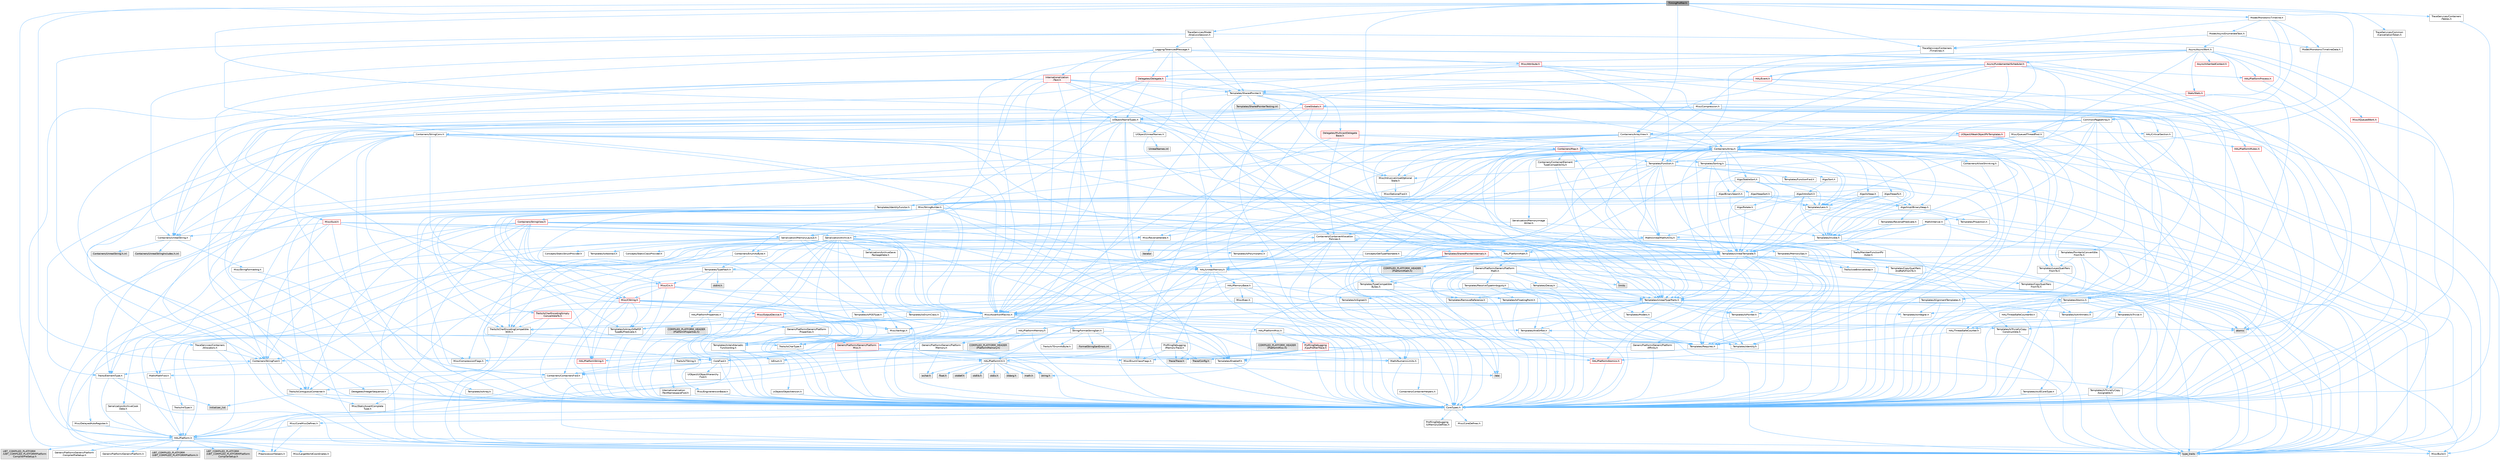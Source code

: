 digraph "TimingProfiler.h"
{
 // INTERACTIVE_SVG=YES
 // LATEX_PDF_SIZE
  bgcolor="transparent";
  edge [fontname=Helvetica,fontsize=10,labelfontname=Helvetica,labelfontsize=10];
  node [fontname=Helvetica,fontsize=10,shape=box,height=0.2,width=0.4];
  Node1 [id="Node000001",label="TimingProfiler.h",height=0.2,width=0.4,color="gray40", fillcolor="grey60", style="filled", fontcolor="black",tooltip=" "];
  Node1 -> Node2 [id="edge1_Node000001_Node000002",color="steelblue1",style="solid",tooltip=" "];
  Node2 [id="Node000002",label="Containers/Array.h",height=0.2,width=0.4,color="grey40", fillcolor="white", style="filled",URL="$df/dd0/Array_8h.html",tooltip=" "];
  Node2 -> Node3 [id="edge2_Node000002_Node000003",color="steelblue1",style="solid",tooltip=" "];
  Node3 [id="Node000003",label="CoreTypes.h",height=0.2,width=0.4,color="grey40", fillcolor="white", style="filled",URL="$dc/dec/CoreTypes_8h.html",tooltip=" "];
  Node3 -> Node4 [id="edge3_Node000003_Node000004",color="steelblue1",style="solid",tooltip=" "];
  Node4 [id="Node000004",label="HAL/Platform.h",height=0.2,width=0.4,color="grey40", fillcolor="white", style="filled",URL="$d9/dd0/Platform_8h.html",tooltip=" "];
  Node4 -> Node5 [id="edge4_Node000004_Node000005",color="steelblue1",style="solid",tooltip=" "];
  Node5 [id="Node000005",label="Misc/Build.h",height=0.2,width=0.4,color="grey40", fillcolor="white", style="filled",URL="$d3/dbb/Build_8h.html",tooltip=" "];
  Node4 -> Node6 [id="edge5_Node000004_Node000006",color="steelblue1",style="solid",tooltip=" "];
  Node6 [id="Node000006",label="Misc/LargeWorldCoordinates.h",height=0.2,width=0.4,color="grey40", fillcolor="white", style="filled",URL="$d2/dcb/LargeWorldCoordinates_8h.html",tooltip=" "];
  Node4 -> Node7 [id="edge6_Node000004_Node000007",color="steelblue1",style="solid",tooltip=" "];
  Node7 [id="Node000007",label="type_traits",height=0.2,width=0.4,color="grey60", fillcolor="#E0E0E0", style="filled",tooltip=" "];
  Node4 -> Node8 [id="edge7_Node000004_Node000008",color="steelblue1",style="solid",tooltip=" "];
  Node8 [id="Node000008",label="PreprocessorHelpers.h",height=0.2,width=0.4,color="grey40", fillcolor="white", style="filled",URL="$db/ddb/PreprocessorHelpers_8h.html",tooltip=" "];
  Node4 -> Node9 [id="edge8_Node000004_Node000009",color="steelblue1",style="solid",tooltip=" "];
  Node9 [id="Node000009",label="UBT_COMPILED_PLATFORM\l/UBT_COMPILED_PLATFORMPlatform\lCompilerPreSetup.h",height=0.2,width=0.4,color="grey60", fillcolor="#E0E0E0", style="filled",tooltip=" "];
  Node4 -> Node10 [id="edge9_Node000004_Node000010",color="steelblue1",style="solid",tooltip=" "];
  Node10 [id="Node000010",label="GenericPlatform/GenericPlatform\lCompilerPreSetup.h",height=0.2,width=0.4,color="grey40", fillcolor="white", style="filled",URL="$d9/dc8/GenericPlatformCompilerPreSetup_8h.html",tooltip=" "];
  Node4 -> Node11 [id="edge10_Node000004_Node000011",color="steelblue1",style="solid",tooltip=" "];
  Node11 [id="Node000011",label="GenericPlatform/GenericPlatform.h",height=0.2,width=0.4,color="grey40", fillcolor="white", style="filled",URL="$d6/d84/GenericPlatform_8h.html",tooltip=" "];
  Node4 -> Node12 [id="edge11_Node000004_Node000012",color="steelblue1",style="solid",tooltip=" "];
  Node12 [id="Node000012",label="UBT_COMPILED_PLATFORM\l/UBT_COMPILED_PLATFORMPlatform.h",height=0.2,width=0.4,color="grey60", fillcolor="#E0E0E0", style="filled",tooltip=" "];
  Node4 -> Node13 [id="edge12_Node000004_Node000013",color="steelblue1",style="solid",tooltip=" "];
  Node13 [id="Node000013",label="UBT_COMPILED_PLATFORM\l/UBT_COMPILED_PLATFORMPlatform\lCompilerSetup.h",height=0.2,width=0.4,color="grey60", fillcolor="#E0E0E0", style="filled",tooltip=" "];
  Node3 -> Node14 [id="edge13_Node000003_Node000014",color="steelblue1",style="solid",tooltip=" "];
  Node14 [id="Node000014",label="ProfilingDebugging\l/UMemoryDefines.h",height=0.2,width=0.4,color="grey40", fillcolor="white", style="filled",URL="$d2/da2/UMemoryDefines_8h.html",tooltip=" "];
  Node3 -> Node15 [id="edge14_Node000003_Node000015",color="steelblue1",style="solid",tooltip=" "];
  Node15 [id="Node000015",label="Misc/CoreMiscDefines.h",height=0.2,width=0.4,color="grey40", fillcolor="white", style="filled",URL="$da/d38/CoreMiscDefines_8h.html",tooltip=" "];
  Node15 -> Node4 [id="edge15_Node000015_Node000004",color="steelblue1",style="solid",tooltip=" "];
  Node15 -> Node8 [id="edge16_Node000015_Node000008",color="steelblue1",style="solid",tooltip=" "];
  Node3 -> Node16 [id="edge17_Node000003_Node000016",color="steelblue1",style="solid",tooltip=" "];
  Node16 [id="Node000016",label="Misc/CoreDefines.h",height=0.2,width=0.4,color="grey40", fillcolor="white", style="filled",URL="$d3/dd2/CoreDefines_8h.html",tooltip=" "];
  Node2 -> Node17 [id="edge18_Node000002_Node000017",color="steelblue1",style="solid",tooltip=" "];
  Node17 [id="Node000017",label="Misc/AssertionMacros.h",height=0.2,width=0.4,color="grey40", fillcolor="white", style="filled",URL="$d0/dfa/AssertionMacros_8h.html",tooltip=" "];
  Node17 -> Node3 [id="edge19_Node000017_Node000003",color="steelblue1",style="solid",tooltip=" "];
  Node17 -> Node4 [id="edge20_Node000017_Node000004",color="steelblue1",style="solid",tooltip=" "];
  Node17 -> Node18 [id="edge21_Node000017_Node000018",color="steelblue1",style="solid",tooltip=" "];
  Node18 [id="Node000018",label="HAL/PlatformMisc.h",height=0.2,width=0.4,color="grey40", fillcolor="white", style="filled",URL="$d0/df5/PlatformMisc_8h.html",tooltip=" "];
  Node18 -> Node3 [id="edge22_Node000018_Node000003",color="steelblue1",style="solid",tooltip=" "];
  Node18 -> Node19 [id="edge23_Node000018_Node000019",color="steelblue1",style="solid",tooltip=" "];
  Node19 [id="Node000019",label="GenericPlatform/GenericPlatform\lMisc.h",height=0.2,width=0.4,color="red", fillcolor="#FFF0F0", style="filled",URL="$db/d9a/GenericPlatformMisc_8h.html",tooltip=" "];
  Node19 -> Node20 [id="edge24_Node000019_Node000020",color="steelblue1",style="solid",tooltip=" "];
  Node20 [id="Node000020",label="Containers/StringFwd.h",height=0.2,width=0.4,color="grey40", fillcolor="white", style="filled",URL="$df/d37/StringFwd_8h.html",tooltip=" "];
  Node20 -> Node3 [id="edge25_Node000020_Node000003",color="steelblue1",style="solid",tooltip=" "];
  Node20 -> Node21 [id="edge26_Node000020_Node000021",color="steelblue1",style="solid",tooltip=" "];
  Node21 [id="Node000021",label="Traits/ElementType.h",height=0.2,width=0.4,color="grey40", fillcolor="white", style="filled",URL="$d5/d4f/ElementType_8h.html",tooltip=" "];
  Node21 -> Node4 [id="edge27_Node000021_Node000004",color="steelblue1",style="solid",tooltip=" "];
  Node21 -> Node22 [id="edge28_Node000021_Node000022",color="steelblue1",style="solid",tooltip=" "];
  Node22 [id="Node000022",label="initializer_list",height=0.2,width=0.4,color="grey60", fillcolor="#E0E0E0", style="filled",tooltip=" "];
  Node21 -> Node7 [id="edge29_Node000021_Node000007",color="steelblue1",style="solid",tooltip=" "];
  Node20 -> Node23 [id="edge30_Node000020_Node000023",color="steelblue1",style="solid",tooltip=" "];
  Node23 [id="Node000023",label="Traits/IsContiguousContainer.h",height=0.2,width=0.4,color="grey40", fillcolor="white", style="filled",URL="$d5/d3c/IsContiguousContainer_8h.html",tooltip=" "];
  Node23 -> Node3 [id="edge31_Node000023_Node000003",color="steelblue1",style="solid",tooltip=" "];
  Node23 -> Node24 [id="edge32_Node000023_Node000024",color="steelblue1",style="solid",tooltip=" "];
  Node24 [id="Node000024",label="Misc/StaticAssertComplete\lType.h",height=0.2,width=0.4,color="grey40", fillcolor="white", style="filled",URL="$d5/d4e/StaticAssertCompleteType_8h.html",tooltip=" "];
  Node23 -> Node22 [id="edge33_Node000023_Node000022",color="steelblue1",style="solid",tooltip=" "];
  Node19 -> Node25 [id="edge34_Node000019_Node000025",color="steelblue1",style="solid",tooltip=" "];
  Node25 [id="Node000025",label="CoreFwd.h",height=0.2,width=0.4,color="grey40", fillcolor="white", style="filled",URL="$d1/d1e/CoreFwd_8h.html",tooltip=" "];
  Node25 -> Node3 [id="edge35_Node000025_Node000003",color="steelblue1",style="solid",tooltip=" "];
  Node25 -> Node26 [id="edge36_Node000025_Node000026",color="steelblue1",style="solid",tooltip=" "];
  Node26 [id="Node000026",label="Containers/ContainersFwd.h",height=0.2,width=0.4,color="grey40", fillcolor="white", style="filled",URL="$d4/d0a/ContainersFwd_8h.html",tooltip=" "];
  Node26 -> Node4 [id="edge37_Node000026_Node000004",color="steelblue1",style="solid",tooltip=" "];
  Node26 -> Node3 [id="edge38_Node000026_Node000003",color="steelblue1",style="solid",tooltip=" "];
  Node26 -> Node23 [id="edge39_Node000026_Node000023",color="steelblue1",style="solid",tooltip=" "];
  Node25 -> Node27 [id="edge40_Node000025_Node000027",color="steelblue1",style="solid",tooltip=" "];
  Node27 [id="Node000027",label="Math/MathFwd.h",height=0.2,width=0.4,color="grey40", fillcolor="white", style="filled",URL="$d2/d10/MathFwd_8h.html",tooltip=" "];
  Node27 -> Node4 [id="edge41_Node000027_Node000004",color="steelblue1",style="solid",tooltip=" "];
  Node25 -> Node28 [id="edge42_Node000025_Node000028",color="steelblue1",style="solid",tooltip=" "];
  Node28 [id="Node000028",label="UObject/UObjectHierarchy\lFwd.h",height=0.2,width=0.4,color="grey40", fillcolor="white", style="filled",URL="$d3/d13/UObjectHierarchyFwd_8h.html",tooltip=" "];
  Node19 -> Node3 [id="edge43_Node000019_Node000003",color="steelblue1",style="solid",tooltip=" "];
  Node19 -> Node30 [id="edge44_Node000019_Node000030",color="steelblue1",style="solid",tooltip=" "];
  Node30 [id="Node000030",label="HAL/PlatformCrt.h",height=0.2,width=0.4,color="grey40", fillcolor="white", style="filled",URL="$d8/d75/PlatformCrt_8h.html",tooltip=" "];
  Node30 -> Node31 [id="edge45_Node000030_Node000031",color="steelblue1",style="solid",tooltip=" "];
  Node31 [id="Node000031",label="new",height=0.2,width=0.4,color="grey60", fillcolor="#E0E0E0", style="filled",tooltip=" "];
  Node30 -> Node32 [id="edge46_Node000030_Node000032",color="steelblue1",style="solid",tooltip=" "];
  Node32 [id="Node000032",label="wchar.h",height=0.2,width=0.4,color="grey60", fillcolor="#E0E0E0", style="filled",tooltip=" "];
  Node30 -> Node33 [id="edge47_Node000030_Node000033",color="steelblue1",style="solid",tooltip=" "];
  Node33 [id="Node000033",label="stddef.h",height=0.2,width=0.4,color="grey60", fillcolor="#E0E0E0", style="filled",tooltip=" "];
  Node30 -> Node34 [id="edge48_Node000030_Node000034",color="steelblue1",style="solid",tooltip=" "];
  Node34 [id="Node000034",label="stdlib.h",height=0.2,width=0.4,color="grey60", fillcolor="#E0E0E0", style="filled",tooltip=" "];
  Node30 -> Node35 [id="edge49_Node000030_Node000035",color="steelblue1",style="solid",tooltip=" "];
  Node35 [id="Node000035",label="stdio.h",height=0.2,width=0.4,color="grey60", fillcolor="#E0E0E0", style="filled",tooltip=" "];
  Node30 -> Node36 [id="edge50_Node000030_Node000036",color="steelblue1",style="solid",tooltip=" "];
  Node36 [id="Node000036",label="stdarg.h",height=0.2,width=0.4,color="grey60", fillcolor="#E0E0E0", style="filled",tooltip=" "];
  Node30 -> Node37 [id="edge51_Node000030_Node000037",color="steelblue1",style="solid",tooltip=" "];
  Node37 [id="Node000037",label="math.h",height=0.2,width=0.4,color="grey60", fillcolor="#E0E0E0", style="filled",tooltip=" "];
  Node30 -> Node38 [id="edge52_Node000030_Node000038",color="steelblue1",style="solid",tooltip=" "];
  Node38 [id="Node000038",label="float.h",height=0.2,width=0.4,color="grey60", fillcolor="#E0E0E0", style="filled",tooltip=" "];
  Node30 -> Node39 [id="edge53_Node000030_Node000039",color="steelblue1",style="solid",tooltip=" "];
  Node39 [id="Node000039",label="string.h",height=0.2,width=0.4,color="grey60", fillcolor="#E0E0E0", style="filled",tooltip=" "];
  Node19 -> Node40 [id="edge54_Node000019_Node000040",color="steelblue1",style="solid",tooltip=" "];
  Node40 [id="Node000040",label="Math/NumericLimits.h",height=0.2,width=0.4,color="grey40", fillcolor="white", style="filled",URL="$df/d1b/NumericLimits_8h.html",tooltip=" "];
  Node40 -> Node3 [id="edge55_Node000040_Node000003",color="steelblue1",style="solid",tooltip=" "];
  Node19 -> Node41 [id="edge56_Node000019_Node000041",color="steelblue1",style="solid",tooltip=" "];
  Node41 [id="Node000041",label="Misc/CompressionFlags.h",height=0.2,width=0.4,color="grey40", fillcolor="white", style="filled",URL="$d9/d76/CompressionFlags_8h.html",tooltip=" "];
  Node19 -> Node42 [id="edge57_Node000019_Node000042",color="steelblue1",style="solid",tooltip=" "];
  Node42 [id="Node000042",label="Misc/EnumClassFlags.h",height=0.2,width=0.4,color="grey40", fillcolor="white", style="filled",URL="$d8/de7/EnumClassFlags_8h.html",tooltip=" "];
  Node18 -> Node45 [id="edge58_Node000018_Node000045",color="steelblue1",style="solid",tooltip=" "];
  Node45 [id="Node000045",label="COMPILED_PLATFORM_HEADER\l(PlatformMisc.h)",height=0.2,width=0.4,color="grey60", fillcolor="#E0E0E0", style="filled",tooltip=" "];
  Node18 -> Node46 [id="edge59_Node000018_Node000046",color="steelblue1",style="solid",tooltip=" "];
  Node46 [id="Node000046",label="ProfilingDebugging\l/CpuProfilerTrace.h",height=0.2,width=0.4,color="red", fillcolor="#FFF0F0", style="filled",URL="$da/dcb/CpuProfilerTrace_8h.html",tooltip=" "];
  Node46 -> Node3 [id="edge60_Node000046_Node000003",color="steelblue1",style="solid",tooltip=" "];
  Node46 -> Node26 [id="edge61_Node000046_Node000026",color="steelblue1",style="solid",tooltip=" "];
  Node46 -> Node47 [id="edge62_Node000046_Node000047",color="steelblue1",style="solid",tooltip=" "];
  Node47 [id="Node000047",label="HAL/PlatformAtomics.h",height=0.2,width=0.4,color="red", fillcolor="#FFF0F0", style="filled",URL="$d3/d36/PlatformAtomics_8h.html",tooltip=" "];
  Node47 -> Node3 [id="edge63_Node000047_Node000003",color="steelblue1",style="solid",tooltip=" "];
  Node46 -> Node8 [id="edge64_Node000046_Node000008",color="steelblue1",style="solid",tooltip=" "];
  Node46 -> Node5 [id="edge65_Node000046_Node000005",color="steelblue1",style="solid",tooltip=" "];
  Node46 -> Node50 [id="edge66_Node000046_Node000050",color="steelblue1",style="solid",tooltip=" "];
  Node50 [id="Node000050",label="Trace/Config.h",height=0.2,width=0.4,color="grey60", fillcolor="#E0E0E0", style="filled",tooltip=" "];
  Node46 -> Node53 [id="edge67_Node000046_Node000053",color="steelblue1",style="solid",tooltip=" "];
  Node53 [id="Node000053",label="Trace/Trace.h",height=0.2,width=0.4,color="grey60", fillcolor="#E0E0E0", style="filled",tooltip=" "];
  Node17 -> Node8 [id="edge68_Node000017_Node000008",color="steelblue1",style="solid",tooltip=" "];
  Node17 -> Node54 [id="edge69_Node000017_Node000054",color="steelblue1",style="solid",tooltip=" "];
  Node54 [id="Node000054",label="Templates/EnableIf.h",height=0.2,width=0.4,color="grey40", fillcolor="white", style="filled",URL="$d7/d60/EnableIf_8h.html",tooltip=" "];
  Node54 -> Node3 [id="edge70_Node000054_Node000003",color="steelblue1",style="solid",tooltip=" "];
  Node17 -> Node55 [id="edge71_Node000017_Node000055",color="steelblue1",style="solid",tooltip=" "];
  Node55 [id="Node000055",label="Templates/IsArrayOrRefOf\lTypeByPredicate.h",height=0.2,width=0.4,color="grey40", fillcolor="white", style="filled",URL="$d6/da1/IsArrayOrRefOfTypeByPredicate_8h.html",tooltip=" "];
  Node55 -> Node3 [id="edge72_Node000055_Node000003",color="steelblue1",style="solid",tooltip=" "];
  Node17 -> Node56 [id="edge73_Node000017_Node000056",color="steelblue1",style="solid",tooltip=" "];
  Node56 [id="Node000056",label="Templates/IsValidVariadic\lFunctionArg.h",height=0.2,width=0.4,color="grey40", fillcolor="white", style="filled",URL="$d0/dc8/IsValidVariadicFunctionArg_8h.html",tooltip=" "];
  Node56 -> Node3 [id="edge74_Node000056_Node000003",color="steelblue1",style="solid",tooltip=" "];
  Node56 -> Node57 [id="edge75_Node000056_Node000057",color="steelblue1",style="solid",tooltip=" "];
  Node57 [id="Node000057",label="IsEnum.h",height=0.2,width=0.4,color="grey40", fillcolor="white", style="filled",URL="$d4/de5/IsEnum_8h.html",tooltip=" "];
  Node56 -> Node7 [id="edge76_Node000056_Node000007",color="steelblue1",style="solid",tooltip=" "];
  Node17 -> Node58 [id="edge77_Node000017_Node000058",color="steelblue1",style="solid",tooltip=" "];
  Node58 [id="Node000058",label="Traits/IsCharEncodingCompatible\lWith.h",height=0.2,width=0.4,color="grey40", fillcolor="white", style="filled",URL="$df/dd1/IsCharEncodingCompatibleWith_8h.html",tooltip=" "];
  Node58 -> Node7 [id="edge78_Node000058_Node000007",color="steelblue1",style="solid",tooltip=" "];
  Node58 -> Node59 [id="edge79_Node000058_Node000059",color="steelblue1",style="solid",tooltip=" "];
  Node59 [id="Node000059",label="Traits/IsCharType.h",height=0.2,width=0.4,color="grey40", fillcolor="white", style="filled",URL="$db/d51/IsCharType_8h.html",tooltip=" "];
  Node59 -> Node3 [id="edge80_Node000059_Node000003",color="steelblue1",style="solid",tooltip=" "];
  Node17 -> Node60 [id="edge81_Node000017_Node000060",color="steelblue1",style="solid",tooltip=" "];
  Node60 [id="Node000060",label="Misc/VarArgs.h",height=0.2,width=0.4,color="grey40", fillcolor="white", style="filled",URL="$d5/d6f/VarArgs_8h.html",tooltip=" "];
  Node60 -> Node3 [id="edge82_Node000060_Node000003",color="steelblue1",style="solid",tooltip=" "];
  Node17 -> Node61 [id="edge83_Node000017_Node000061",color="steelblue1",style="solid",tooltip=" "];
  Node61 [id="Node000061",label="String/FormatStringSan.h",height=0.2,width=0.4,color="grey40", fillcolor="white", style="filled",URL="$d3/d8b/FormatStringSan_8h.html",tooltip=" "];
  Node61 -> Node7 [id="edge84_Node000061_Node000007",color="steelblue1",style="solid",tooltip=" "];
  Node61 -> Node3 [id="edge85_Node000061_Node000003",color="steelblue1",style="solid",tooltip=" "];
  Node61 -> Node62 [id="edge86_Node000061_Node000062",color="steelblue1",style="solid",tooltip=" "];
  Node62 [id="Node000062",label="Templates/Requires.h",height=0.2,width=0.4,color="grey40", fillcolor="white", style="filled",URL="$dc/d96/Requires_8h.html",tooltip=" "];
  Node62 -> Node54 [id="edge87_Node000062_Node000054",color="steelblue1",style="solid",tooltip=" "];
  Node62 -> Node7 [id="edge88_Node000062_Node000007",color="steelblue1",style="solid",tooltip=" "];
  Node61 -> Node63 [id="edge89_Node000061_Node000063",color="steelblue1",style="solid",tooltip=" "];
  Node63 [id="Node000063",label="Templates/Identity.h",height=0.2,width=0.4,color="grey40", fillcolor="white", style="filled",URL="$d0/dd5/Identity_8h.html",tooltip=" "];
  Node61 -> Node56 [id="edge90_Node000061_Node000056",color="steelblue1",style="solid",tooltip=" "];
  Node61 -> Node59 [id="edge91_Node000061_Node000059",color="steelblue1",style="solid",tooltip=" "];
  Node61 -> Node64 [id="edge92_Node000061_Node000064",color="steelblue1",style="solid",tooltip=" "];
  Node64 [id="Node000064",label="Traits/IsTEnumAsByte.h",height=0.2,width=0.4,color="grey40", fillcolor="white", style="filled",URL="$d1/de6/IsTEnumAsByte_8h.html",tooltip=" "];
  Node61 -> Node65 [id="edge93_Node000061_Node000065",color="steelblue1",style="solid",tooltip=" "];
  Node65 [id="Node000065",label="Traits/IsTString.h",height=0.2,width=0.4,color="grey40", fillcolor="white", style="filled",URL="$d0/df8/IsTString_8h.html",tooltip=" "];
  Node65 -> Node26 [id="edge94_Node000065_Node000026",color="steelblue1",style="solid",tooltip=" "];
  Node61 -> Node26 [id="edge95_Node000061_Node000026",color="steelblue1",style="solid",tooltip=" "];
  Node61 -> Node66 [id="edge96_Node000061_Node000066",color="steelblue1",style="solid",tooltip=" "];
  Node66 [id="Node000066",label="FormatStringSanErrors.inl",height=0.2,width=0.4,color="grey60", fillcolor="#E0E0E0", style="filled",tooltip=" "];
  Node17 -> Node67 [id="edge97_Node000017_Node000067",color="steelblue1",style="solid",tooltip=" "];
  Node67 [id="Node000067",label="atomic",height=0.2,width=0.4,color="grey60", fillcolor="#E0E0E0", style="filled",tooltip=" "];
  Node2 -> Node68 [id="edge98_Node000002_Node000068",color="steelblue1",style="solid",tooltip=" "];
  Node68 [id="Node000068",label="Misc/IntrusiveUnsetOptional\lState.h",height=0.2,width=0.4,color="grey40", fillcolor="white", style="filled",URL="$d2/d0a/IntrusiveUnsetOptionalState_8h.html",tooltip=" "];
  Node68 -> Node69 [id="edge99_Node000068_Node000069",color="steelblue1",style="solid",tooltip=" "];
  Node69 [id="Node000069",label="Misc/OptionalFwd.h",height=0.2,width=0.4,color="grey40", fillcolor="white", style="filled",URL="$dc/d50/OptionalFwd_8h.html",tooltip=" "];
  Node2 -> Node70 [id="edge100_Node000002_Node000070",color="steelblue1",style="solid",tooltip=" "];
  Node70 [id="Node000070",label="Misc/ReverseIterate.h",height=0.2,width=0.4,color="grey40", fillcolor="white", style="filled",URL="$db/de3/ReverseIterate_8h.html",tooltip=" "];
  Node70 -> Node4 [id="edge101_Node000070_Node000004",color="steelblue1",style="solid",tooltip=" "];
  Node70 -> Node71 [id="edge102_Node000070_Node000071",color="steelblue1",style="solid",tooltip=" "];
  Node71 [id="Node000071",label="iterator",height=0.2,width=0.4,color="grey60", fillcolor="#E0E0E0", style="filled",tooltip=" "];
  Node2 -> Node72 [id="edge103_Node000002_Node000072",color="steelblue1",style="solid",tooltip=" "];
  Node72 [id="Node000072",label="HAL/UnrealMemory.h",height=0.2,width=0.4,color="grey40", fillcolor="white", style="filled",URL="$d9/d96/UnrealMemory_8h.html",tooltip=" "];
  Node72 -> Node3 [id="edge104_Node000072_Node000003",color="steelblue1",style="solid",tooltip=" "];
  Node72 -> Node73 [id="edge105_Node000072_Node000073",color="steelblue1",style="solid",tooltip=" "];
  Node73 [id="Node000073",label="GenericPlatform/GenericPlatform\lMemory.h",height=0.2,width=0.4,color="grey40", fillcolor="white", style="filled",URL="$dd/d22/GenericPlatformMemory_8h.html",tooltip=" "];
  Node73 -> Node25 [id="edge106_Node000073_Node000025",color="steelblue1",style="solid",tooltip=" "];
  Node73 -> Node3 [id="edge107_Node000073_Node000003",color="steelblue1",style="solid",tooltip=" "];
  Node73 -> Node74 [id="edge108_Node000073_Node000074",color="steelblue1",style="solid",tooltip=" "];
  Node74 [id="Node000074",label="HAL/PlatformString.h",height=0.2,width=0.4,color="red", fillcolor="#FFF0F0", style="filled",URL="$db/db5/PlatformString_8h.html",tooltip=" "];
  Node74 -> Node3 [id="edge109_Node000074_Node000003",color="steelblue1",style="solid",tooltip=" "];
  Node73 -> Node39 [id="edge110_Node000073_Node000039",color="steelblue1",style="solid",tooltip=" "];
  Node73 -> Node32 [id="edge111_Node000073_Node000032",color="steelblue1",style="solid",tooltip=" "];
  Node72 -> Node76 [id="edge112_Node000072_Node000076",color="steelblue1",style="solid",tooltip=" "];
  Node76 [id="Node000076",label="HAL/MemoryBase.h",height=0.2,width=0.4,color="grey40", fillcolor="white", style="filled",URL="$d6/d9f/MemoryBase_8h.html",tooltip=" "];
  Node76 -> Node3 [id="edge113_Node000076_Node000003",color="steelblue1",style="solid",tooltip=" "];
  Node76 -> Node47 [id="edge114_Node000076_Node000047",color="steelblue1",style="solid",tooltip=" "];
  Node76 -> Node30 [id="edge115_Node000076_Node000030",color="steelblue1",style="solid",tooltip=" "];
  Node76 -> Node77 [id="edge116_Node000076_Node000077",color="steelblue1",style="solid",tooltip=" "];
  Node77 [id="Node000077",label="Misc/Exec.h",height=0.2,width=0.4,color="grey40", fillcolor="white", style="filled",URL="$de/ddb/Exec_8h.html",tooltip=" "];
  Node77 -> Node3 [id="edge117_Node000077_Node000003",color="steelblue1",style="solid",tooltip=" "];
  Node77 -> Node17 [id="edge118_Node000077_Node000017",color="steelblue1",style="solid",tooltip=" "];
  Node76 -> Node78 [id="edge119_Node000076_Node000078",color="steelblue1",style="solid",tooltip=" "];
  Node78 [id="Node000078",label="Misc/OutputDevice.h",height=0.2,width=0.4,color="red", fillcolor="#FFF0F0", style="filled",URL="$d7/d32/OutputDevice_8h.html",tooltip=" "];
  Node78 -> Node25 [id="edge120_Node000078_Node000025",color="steelblue1",style="solid",tooltip=" "];
  Node78 -> Node3 [id="edge121_Node000078_Node000003",color="steelblue1",style="solid",tooltip=" "];
  Node78 -> Node60 [id="edge122_Node000078_Node000060",color="steelblue1",style="solid",tooltip=" "];
  Node78 -> Node55 [id="edge123_Node000078_Node000055",color="steelblue1",style="solid",tooltip=" "];
  Node78 -> Node56 [id="edge124_Node000078_Node000056",color="steelblue1",style="solid",tooltip=" "];
  Node78 -> Node58 [id="edge125_Node000078_Node000058",color="steelblue1",style="solid",tooltip=" "];
  Node76 -> Node80 [id="edge126_Node000076_Node000080",color="steelblue1",style="solid",tooltip=" "];
  Node80 [id="Node000080",label="Templates/Atomic.h",height=0.2,width=0.4,color="grey40", fillcolor="white", style="filled",URL="$d3/d91/Atomic_8h.html",tooltip=" "];
  Node80 -> Node81 [id="edge127_Node000080_Node000081",color="steelblue1",style="solid",tooltip=" "];
  Node81 [id="Node000081",label="HAL/ThreadSafeCounter.h",height=0.2,width=0.4,color="grey40", fillcolor="white", style="filled",URL="$dc/dc9/ThreadSafeCounter_8h.html",tooltip=" "];
  Node81 -> Node3 [id="edge128_Node000081_Node000003",color="steelblue1",style="solid",tooltip=" "];
  Node81 -> Node47 [id="edge129_Node000081_Node000047",color="steelblue1",style="solid",tooltip=" "];
  Node80 -> Node82 [id="edge130_Node000080_Node000082",color="steelblue1",style="solid",tooltip=" "];
  Node82 [id="Node000082",label="HAL/ThreadSafeCounter64.h",height=0.2,width=0.4,color="grey40", fillcolor="white", style="filled",URL="$d0/d12/ThreadSafeCounter64_8h.html",tooltip=" "];
  Node82 -> Node3 [id="edge131_Node000082_Node000003",color="steelblue1",style="solid",tooltip=" "];
  Node82 -> Node81 [id="edge132_Node000082_Node000081",color="steelblue1",style="solid",tooltip=" "];
  Node80 -> Node83 [id="edge133_Node000080_Node000083",color="steelblue1",style="solid",tooltip=" "];
  Node83 [id="Node000083",label="Templates/IsIntegral.h",height=0.2,width=0.4,color="grey40", fillcolor="white", style="filled",URL="$da/d64/IsIntegral_8h.html",tooltip=" "];
  Node83 -> Node3 [id="edge134_Node000083_Node000003",color="steelblue1",style="solid",tooltip=" "];
  Node80 -> Node84 [id="edge135_Node000080_Node000084",color="steelblue1",style="solid",tooltip=" "];
  Node84 [id="Node000084",label="Templates/IsTrivial.h",height=0.2,width=0.4,color="grey40", fillcolor="white", style="filled",URL="$da/d4c/IsTrivial_8h.html",tooltip=" "];
  Node84 -> Node85 [id="edge136_Node000084_Node000085",color="steelblue1",style="solid",tooltip=" "];
  Node85 [id="Node000085",label="Templates/AndOrNot.h",height=0.2,width=0.4,color="grey40", fillcolor="white", style="filled",URL="$db/d0a/AndOrNot_8h.html",tooltip=" "];
  Node85 -> Node3 [id="edge137_Node000085_Node000003",color="steelblue1",style="solid",tooltip=" "];
  Node84 -> Node86 [id="edge138_Node000084_Node000086",color="steelblue1",style="solid",tooltip=" "];
  Node86 [id="Node000086",label="Templates/IsTriviallyCopy\lConstructible.h",height=0.2,width=0.4,color="grey40", fillcolor="white", style="filled",URL="$d3/d78/IsTriviallyCopyConstructible_8h.html",tooltip=" "];
  Node86 -> Node3 [id="edge139_Node000086_Node000003",color="steelblue1",style="solid",tooltip=" "];
  Node86 -> Node7 [id="edge140_Node000086_Node000007",color="steelblue1",style="solid",tooltip=" "];
  Node84 -> Node87 [id="edge141_Node000084_Node000087",color="steelblue1",style="solid",tooltip=" "];
  Node87 [id="Node000087",label="Templates/IsTriviallyCopy\lAssignable.h",height=0.2,width=0.4,color="grey40", fillcolor="white", style="filled",URL="$d2/df2/IsTriviallyCopyAssignable_8h.html",tooltip=" "];
  Node87 -> Node3 [id="edge142_Node000087_Node000003",color="steelblue1",style="solid",tooltip=" "];
  Node87 -> Node7 [id="edge143_Node000087_Node000007",color="steelblue1",style="solid",tooltip=" "];
  Node84 -> Node7 [id="edge144_Node000084_Node000007",color="steelblue1",style="solid",tooltip=" "];
  Node80 -> Node88 [id="edge145_Node000080_Node000088",color="steelblue1",style="solid",tooltip=" "];
  Node88 [id="Node000088",label="Traits/IntType.h",height=0.2,width=0.4,color="grey40", fillcolor="white", style="filled",URL="$d7/deb/IntType_8h.html",tooltip=" "];
  Node88 -> Node4 [id="edge146_Node000088_Node000004",color="steelblue1",style="solid",tooltip=" "];
  Node80 -> Node67 [id="edge147_Node000080_Node000067",color="steelblue1",style="solid",tooltip=" "];
  Node72 -> Node89 [id="edge148_Node000072_Node000089",color="steelblue1",style="solid",tooltip=" "];
  Node89 [id="Node000089",label="HAL/PlatformMemory.h",height=0.2,width=0.4,color="grey40", fillcolor="white", style="filled",URL="$de/d68/PlatformMemory_8h.html",tooltip=" "];
  Node89 -> Node3 [id="edge149_Node000089_Node000003",color="steelblue1",style="solid",tooltip=" "];
  Node89 -> Node73 [id="edge150_Node000089_Node000073",color="steelblue1",style="solid",tooltip=" "];
  Node89 -> Node90 [id="edge151_Node000089_Node000090",color="steelblue1",style="solid",tooltip=" "];
  Node90 [id="Node000090",label="COMPILED_PLATFORM_HEADER\l(PlatformMemory.h)",height=0.2,width=0.4,color="grey60", fillcolor="#E0E0E0", style="filled",tooltip=" "];
  Node72 -> Node91 [id="edge152_Node000072_Node000091",color="steelblue1",style="solid",tooltip=" "];
  Node91 [id="Node000091",label="ProfilingDebugging\l/MemoryTrace.h",height=0.2,width=0.4,color="grey40", fillcolor="white", style="filled",URL="$da/dd7/MemoryTrace_8h.html",tooltip=" "];
  Node91 -> Node4 [id="edge153_Node000091_Node000004",color="steelblue1",style="solid",tooltip=" "];
  Node91 -> Node42 [id="edge154_Node000091_Node000042",color="steelblue1",style="solid",tooltip=" "];
  Node91 -> Node50 [id="edge155_Node000091_Node000050",color="steelblue1",style="solid",tooltip=" "];
  Node91 -> Node53 [id="edge156_Node000091_Node000053",color="steelblue1",style="solid",tooltip=" "];
  Node72 -> Node92 [id="edge157_Node000072_Node000092",color="steelblue1",style="solid",tooltip=" "];
  Node92 [id="Node000092",label="Templates/IsPointer.h",height=0.2,width=0.4,color="grey40", fillcolor="white", style="filled",URL="$d7/d05/IsPointer_8h.html",tooltip=" "];
  Node92 -> Node3 [id="edge158_Node000092_Node000003",color="steelblue1",style="solid",tooltip=" "];
  Node2 -> Node93 [id="edge159_Node000002_Node000093",color="steelblue1",style="solid",tooltip=" "];
  Node93 [id="Node000093",label="Templates/UnrealTypeTraits.h",height=0.2,width=0.4,color="grey40", fillcolor="white", style="filled",URL="$d2/d2d/UnrealTypeTraits_8h.html",tooltip=" "];
  Node93 -> Node3 [id="edge160_Node000093_Node000003",color="steelblue1",style="solid",tooltip=" "];
  Node93 -> Node92 [id="edge161_Node000093_Node000092",color="steelblue1",style="solid",tooltip=" "];
  Node93 -> Node17 [id="edge162_Node000093_Node000017",color="steelblue1",style="solid",tooltip=" "];
  Node93 -> Node85 [id="edge163_Node000093_Node000085",color="steelblue1",style="solid",tooltip=" "];
  Node93 -> Node54 [id="edge164_Node000093_Node000054",color="steelblue1",style="solid",tooltip=" "];
  Node93 -> Node94 [id="edge165_Node000093_Node000094",color="steelblue1",style="solid",tooltip=" "];
  Node94 [id="Node000094",label="Templates/IsArithmetic.h",height=0.2,width=0.4,color="grey40", fillcolor="white", style="filled",URL="$d2/d5d/IsArithmetic_8h.html",tooltip=" "];
  Node94 -> Node3 [id="edge166_Node000094_Node000003",color="steelblue1",style="solid",tooltip=" "];
  Node93 -> Node57 [id="edge167_Node000093_Node000057",color="steelblue1",style="solid",tooltip=" "];
  Node93 -> Node95 [id="edge168_Node000093_Node000095",color="steelblue1",style="solid",tooltip=" "];
  Node95 [id="Node000095",label="Templates/Models.h",height=0.2,width=0.4,color="grey40", fillcolor="white", style="filled",URL="$d3/d0c/Models_8h.html",tooltip=" "];
  Node95 -> Node63 [id="edge169_Node000095_Node000063",color="steelblue1",style="solid",tooltip=" "];
  Node93 -> Node96 [id="edge170_Node000093_Node000096",color="steelblue1",style="solid",tooltip=" "];
  Node96 [id="Node000096",label="Templates/IsPODType.h",height=0.2,width=0.4,color="grey40", fillcolor="white", style="filled",URL="$d7/db1/IsPODType_8h.html",tooltip=" "];
  Node96 -> Node3 [id="edge171_Node000096_Node000003",color="steelblue1",style="solid",tooltip=" "];
  Node93 -> Node97 [id="edge172_Node000093_Node000097",color="steelblue1",style="solid",tooltip=" "];
  Node97 [id="Node000097",label="Templates/IsUECoreType.h",height=0.2,width=0.4,color="grey40", fillcolor="white", style="filled",URL="$d1/db8/IsUECoreType_8h.html",tooltip=" "];
  Node97 -> Node3 [id="edge173_Node000097_Node000003",color="steelblue1",style="solid",tooltip=" "];
  Node97 -> Node7 [id="edge174_Node000097_Node000007",color="steelblue1",style="solid",tooltip=" "];
  Node93 -> Node86 [id="edge175_Node000093_Node000086",color="steelblue1",style="solid",tooltip=" "];
  Node2 -> Node98 [id="edge176_Node000002_Node000098",color="steelblue1",style="solid",tooltip=" "];
  Node98 [id="Node000098",label="Templates/UnrealTemplate.h",height=0.2,width=0.4,color="grey40", fillcolor="white", style="filled",URL="$d4/d24/UnrealTemplate_8h.html",tooltip=" "];
  Node98 -> Node3 [id="edge177_Node000098_Node000003",color="steelblue1",style="solid",tooltip=" "];
  Node98 -> Node92 [id="edge178_Node000098_Node000092",color="steelblue1",style="solid",tooltip=" "];
  Node98 -> Node72 [id="edge179_Node000098_Node000072",color="steelblue1",style="solid",tooltip=" "];
  Node98 -> Node99 [id="edge180_Node000098_Node000099",color="steelblue1",style="solid",tooltip=" "];
  Node99 [id="Node000099",label="Templates/CopyQualifiers\lAndRefsFromTo.h",height=0.2,width=0.4,color="grey40", fillcolor="white", style="filled",URL="$d3/db3/CopyQualifiersAndRefsFromTo_8h.html",tooltip=" "];
  Node99 -> Node100 [id="edge181_Node000099_Node000100",color="steelblue1",style="solid",tooltip=" "];
  Node100 [id="Node000100",label="Templates/CopyQualifiers\lFromTo.h",height=0.2,width=0.4,color="grey40", fillcolor="white", style="filled",URL="$d5/db4/CopyQualifiersFromTo_8h.html",tooltip=" "];
  Node98 -> Node93 [id="edge182_Node000098_Node000093",color="steelblue1",style="solid",tooltip=" "];
  Node98 -> Node101 [id="edge183_Node000098_Node000101",color="steelblue1",style="solid",tooltip=" "];
  Node101 [id="Node000101",label="Templates/RemoveReference.h",height=0.2,width=0.4,color="grey40", fillcolor="white", style="filled",URL="$da/dbe/RemoveReference_8h.html",tooltip=" "];
  Node101 -> Node3 [id="edge184_Node000101_Node000003",color="steelblue1",style="solid",tooltip=" "];
  Node98 -> Node62 [id="edge185_Node000098_Node000062",color="steelblue1",style="solid",tooltip=" "];
  Node98 -> Node102 [id="edge186_Node000098_Node000102",color="steelblue1",style="solid",tooltip=" "];
  Node102 [id="Node000102",label="Templates/TypeCompatible\lBytes.h",height=0.2,width=0.4,color="grey40", fillcolor="white", style="filled",URL="$df/d0a/TypeCompatibleBytes_8h.html",tooltip=" "];
  Node102 -> Node3 [id="edge187_Node000102_Node000003",color="steelblue1",style="solid",tooltip=" "];
  Node102 -> Node39 [id="edge188_Node000102_Node000039",color="steelblue1",style="solid",tooltip=" "];
  Node102 -> Node31 [id="edge189_Node000102_Node000031",color="steelblue1",style="solid",tooltip=" "];
  Node102 -> Node7 [id="edge190_Node000102_Node000007",color="steelblue1",style="solid",tooltip=" "];
  Node98 -> Node63 [id="edge191_Node000098_Node000063",color="steelblue1",style="solid",tooltip=" "];
  Node98 -> Node23 [id="edge192_Node000098_Node000023",color="steelblue1",style="solid",tooltip=" "];
  Node98 -> Node103 [id="edge193_Node000098_Node000103",color="steelblue1",style="solid",tooltip=" "];
  Node103 [id="Node000103",label="Traits/UseBitwiseSwap.h",height=0.2,width=0.4,color="grey40", fillcolor="white", style="filled",URL="$db/df3/UseBitwiseSwap_8h.html",tooltip=" "];
  Node103 -> Node3 [id="edge194_Node000103_Node000003",color="steelblue1",style="solid",tooltip=" "];
  Node103 -> Node7 [id="edge195_Node000103_Node000007",color="steelblue1",style="solid",tooltip=" "];
  Node98 -> Node7 [id="edge196_Node000098_Node000007",color="steelblue1",style="solid",tooltip=" "];
  Node2 -> Node104 [id="edge197_Node000002_Node000104",color="steelblue1",style="solid",tooltip=" "];
  Node104 [id="Node000104",label="Containers/AllowShrinking.h",height=0.2,width=0.4,color="grey40", fillcolor="white", style="filled",URL="$d7/d1a/AllowShrinking_8h.html",tooltip=" "];
  Node104 -> Node3 [id="edge198_Node000104_Node000003",color="steelblue1",style="solid",tooltip=" "];
  Node2 -> Node105 [id="edge199_Node000002_Node000105",color="steelblue1",style="solid",tooltip=" "];
  Node105 [id="Node000105",label="Containers/ContainerAllocation\lPolicies.h",height=0.2,width=0.4,color="grey40", fillcolor="white", style="filled",URL="$d7/dff/ContainerAllocationPolicies_8h.html",tooltip=" "];
  Node105 -> Node3 [id="edge200_Node000105_Node000003",color="steelblue1",style="solid",tooltip=" "];
  Node105 -> Node106 [id="edge201_Node000105_Node000106",color="steelblue1",style="solid",tooltip=" "];
  Node106 [id="Node000106",label="Containers/ContainerHelpers.h",height=0.2,width=0.4,color="grey40", fillcolor="white", style="filled",URL="$d7/d33/ContainerHelpers_8h.html",tooltip=" "];
  Node106 -> Node3 [id="edge202_Node000106_Node000003",color="steelblue1",style="solid",tooltip=" "];
  Node105 -> Node105 [id="edge203_Node000105_Node000105",color="steelblue1",style="solid",tooltip=" "];
  Node105 -> Node107 [id="edge204_Node000105_Node000107",color="steelblue1",style="solid",tooltip=" "];
  Node107 [id="Node000107",label="HAL/PlatformMath.h",height=0.2,width=0.4,color="grey40", fillcolor="white", style="filled",URL="$dc/d53/PlatformMath_8h.html",tooltip=" "];
  Node107 -> Node3 [id="edge205_Node000107_Node000003",color="steelblue1",style="solid",tooltip=" "];
  Node107 -> Node108 [id="edge206_Node000107_Node000108",color="steelblue1",style="solid",tooltip=" "];
  Node108 [id="Node000108",label="GenericPlatform/GenericPlatform\lMath.h",height=0.2,width=0.4,color="grey40", fillcolor="white", style="filled",URL="$d5/d79/GenericPlatformMath_8h.html",tooltip=" "];
  Node108 -> Node3 [id="edge207_Node000108_Node000003",color="steelblue1",style="solid",tooltip=" "];
  Node108 -> Node26 [id="edge208_Node000108_Node000026",color="steelblue1",style="solid",tooltip=" "];
  Node108 -> Node30 [id="edge209_Node000108_Node000030",color="steelblue1",style="solid",tooltip=" "];
  Node108 -> Node85 [id="edge210_Node000108_Node000085",color="steelblue1",style="solid",tooltip=" "];
  Node108 -> Node109 [id="edge211_Node000108_Node000109",color="steelblue1",style="solid",tooltip=" "];
  Node109 [id="Node000109",label="Templates/Decay.h",height=0.2,width=0.4,color="grey40", fillcolor="white", style="filled",URL="$dd/d0f/Decay_8h.html",tooltip=" "];
  Node109 -> Node3 [id="edge212_Node000109_Node000003",color="steelblue1",style="solid",tooltip=" "];
  Node109 -> Node101 [id="edge213_Node000109_Node000101",color="steelblue1",style="solid",tooltip=" "];
  Node109 -> Node7 [id="edge214_Node000109_Node000007",color="steelblue1",style="solid",tooltip=" "];
  Node108 -> Node110 [id="edge215_Node000108_Node000110",color="steelblue1",style="solid",tooltip=" "];
  Node110 [id="Node000110",label="Templates/IsFloatingPoint.h",height=0.2,width=0.4,color="grey40", fillcolor="white", style="filled",URL="$d3/d11/IsFloatingPoint_8h.html",tooltip=" "];
  Node110 -> Node3 [id="edge216_Node000110_Node000003",color="steelblue1",style="solid",tooltip=" "];
  Node108 -> Node93 [id="edge217_Node000108_Node000093",color="steelblue1",style="solid",tooltip=" "];
  Node108 -> Node62 [id="edge218_Node000108_Node000062",color="steelblue1",style="solid",tooltip=" "];
  Node108 -> Node111 [id="edge219_Node000108_Node000111",color="steelblue1",style="solid",tooltip=" "];
  Node111 [id="Node000111",label="Templates/ResolveTypeAmbiguity.h",height=0.2,width=0.4,color="grey40", fillcolor="white", style="filled",URL="$df/d1f/ResolveTypeAmbiguity_8h.html",tooltip=" "];
  Node111 -> Node3 [id="edge220_Node000111_Node000003",color="steelblue1",style="solid",tooltip=" "];
  Node111 -> Node110 [id="edge221_Node000111_Node000110",color="steelblue1",style="solid",tooltip=" "];
  Node111 -> Node93 [id="edge222_Node000111_Node000093",color="steelblue1",style="solid",tooltip=" "];
  Node111 -> Node112 [id="edge223_Node000111_Node000112",color="steelblue1",style="solid",tooltip=" "];
  Node112 [id="Node000112",label="Templates/IsSigned.h",height=0.2,width=0.4,color="grey40", fillcolor="white", style="filled",URL="$d8/dd8/IsSigned_8h.html",tooltip=" "];
  Node112 -> Node3 [id="edge224_Node000112_Node000003",color="steelblue1",style="solid",tooltip=" "];
  Node111 -> Node83 [id="edge225_Node000111_Node000083",color="steelblue1",style="solid",tooltip=" "];
  Node111 -> Node62 [id="edge226_Node000111_Node000062",color="steelblue1",style="solid",tooltip=" "];
  Node108 -> Node102 [id="edge227_Node000108_Node000102",color="steelblue1",style="solid",tooltip=" "];
  Node108 -> Node113 [id="edge228_Node000108_Node000113",color="steelblue1",style="solid",tooltip=" "];
  Node113 [id="Node000113",label="limits",height=0.2,width=0.4,color="grey60", fillcolor="#E0E0E0", style="filled",tooltip=" "];
  Node108 -> Node7 [id="edge229_Node000108_Node000007",color="steelblue1",style="solid",tooltip=" "];
  Node107 -> Node114 [id="edge230_Node000107_Node000114",color="steelblue1",style="solid",tooltip=" "];
  Node114 [id="Node000114",label="COMPILED_PLATFORM_HEADER\l(PlatformMath.h)",height=0.2,width=0.4,color="grey60", fillcolor="#E0E0E0", style="filled",tooltip=" "];
  Node105 -> Node72 [id="edge231_Node000105_Node000072",color="steelblue1",style="solid",tooltip=" "];
  Node105 -> Node40 [id="edge232_Node000105_Node000040",color="steelblue1",style="solid",tooltip=" "];
  Node105 -> Node17 [id="edge233_Node000105_Node000017",color="steelblue1",style="solid",tooltip=" "];
  Node105 -> Node115 [id="edge234_Node000105_Node000115",color="steelblue1",style="solid",tooltip=" "];
  Node115 [id="Node000115",label="Templates/IsPolymorphic.h",height=0.2,width=0.4,color="grey40", fillcolor="white", style="filled",URL="$dc/d20/IsPolymorphic_8h.html",tooltip=" "];
  Node105 -> Node116 [id="edge235_Node000105_Node000116",color="steelblue1",style="solid",tooltip=" "];
  Node116 [id="Node000116",label="Templates/MemoryOps.h",height=0.2,width=0.4,color="grey40", fillcolor="white", style="filled",URL="$db/dea/MemoryOps_8h.html",tooltip=" "];
  Node116 -> Node3 [id="edge236_Node000116_Node000003",color="steelblue1",style="solid",tooltip=" "];
  Node116 -> Node72 [id="edge237_Node000116_Node000072",color="steelblue1",style="solid",tooltip=" "];
  Node116 -> Node87 [id="edge238_Node000116_Node000087",color="steelblue1",style="solid",tooltip=" "];
  Node116 -> Node86 [id="edge239_Node000116_Node000086",color="steelblue1",style="solid",tooltip=" "];
  Node116 -> Node62 [id="edge240_Node000116_Node000062",color="steelblue1",style="solid",tooltip=" "];
  Node116 -> Node93 [id="edge241_Node000116_Node000093",color="steelblue1",style="solid",tooltip=" "];
  Node116 -> Node103 [id="edge242_Node000116_Node000103",color="steelblue1",style="solid",tooltip=" "];
  Node116 -> Node31 [id="edge243_Node000116_Node000031",color="steelblue1",style="solid",tooltip=" "];
  Node116 -> Node7 [id="edge244_Node000116_Node000007",color="steelblue1",style="solid",tooltip=" "];
  Node105 -> Node102 [id="edge245_Node000105_Node000102",color="steelblue1",style="solid",tooltip=" "];
  Node105 -> Node7 [id="edge246_Node000105_Node000007",color="steelblue1",style="solid",tooltip=" "];
  Node2 -> Node117 [id="edge247_Node000002_Node000117",color="steelblue1",style="solid",tooltip=" "];
  Node117 [id="Node000117",label="Containers/ContainerElement\lTypeCompatibility.h",height=0.2,width=0.4,color="grey40", fillcolor="white", style="filled",URL="$df/ddf/ContainerElementTypeCompatibility_8h.html",tooltip=" "];
  Node117 -> Node3 [id="edge248_Node000117_Node000003",color="steelblue1",style="solid",tooltip=" "];
  Node117 -> Node93 [id="edge249_Node000117_Node000093",color="steelblue1",style="solid",tooltip=" "];
  Node2 -> Node118 [id="edge250_Node000002_Node000118",color="steelblue1",style="solid",tooltip=" "];
  Node118 [id="Node000118",label="Serialization/Archive.h",height=0.2,width=0.4,color="grey40", fillcolor="white", style="filled",URL="$d7/d3b/Archive_8h.html",tooltip=" "];
  Node118 -> Node25 [id="edge251_Node000118_Node000025",color="steelblue1",style="solid",tooltip=" "];
  Node118 -> Node3 [id="edge252_Node000118_Node000003",color="steelblue1",style="solid",tooltip=" "];
  Node118 -> Node119 [id="edge253_Node000118_Node000119",color="steelblue1",style="solid",tooltip=" "];
  Node119 [id="Node000119",label="HAL/PlatformProperties.h",height=0.2,width=0.4,color="grey40", fillcolor="white", style="filled",URL="$d9/db0/PlatformProperties_8h.html",tooltip=" "];
  Node119 -> Node3 [id="edge254_Node000119_Node000003",color="steelblue1",style="solid",tooltip=" "];
  Node119 -> Node120 [id="edge255_Node000119_Node000120",color="steelblue1",style="solid",tooltip=" "];
  Node120 [id="Node000120",label="GenericPlatform/GenericPlatform\lProperties.h",height=0.2,width=0.4,color="grey40", fillcolor="white", style="filled",URL="$d2/dcd/GenericPlatformProperties_8h.html",tooltip=" "];
  Node120 -> Node3 [id="edge256_Node000120_Node000003",color="steelblue1",style="solid",tooltip=" "];
  Node120 -> Node19 [id="edge257_Node000120_Node000019",color="steelblue1",style="solid",tooltip=" "];
  Node119 -> Node121 [id="edge258_Node000119_Node000121",color="steelblue1",style="solid",tooltip=" "];
  Node121 [id="Node000121",label="COMPILED_PLATFORM_HEADER\l(PlatformProperties.h)",height=0.2,width=0.4,color="grey60", fillcolor="#E0E0E0", style="filled",tooltip=" "];
  Node118 -> Node122 [id="edge259_Node000118_Node000122",color="steelblue1",style="solid",tooltip=" "];
  Node122 [id="Node000122",label="Internationalization\l/TextNamespaceFwd.h",height=0.2,width=0.4,color="grey40", fillcolor="white", style="filled",URL="$d8/d97/TextNamespaceFwd_8h.html",tooltip=" "];
  Node122 -> Node3 [id="edge260_Node000122_Node000003",color="steelblue1",style="solid",tooltip=" "];
  Node118 -> Node27 [id="edge261_Node000118_Node000027",color="steelblue1",style="solid",tooltip=" "];
  Node118 -> Node17 [id="edge262_Node000118_Node000017",color="steelblue1",style="solid",tooltip=" "];
  Node118 -> Node5 [id="edge263_Node000118_Node000005",color="steelblue1",style="solid",tooltip=" "];
  Node118 -> Node41 [id="edge264_Node000118_Node000041",color="steelblue1",style="solid",tooltip=" "];
  Node118 -> Node123 [id="edge265_Node000118_Node000123",color="steelblue1",style="solid",tooltip=" "];
  Node123 [id="Node000123",label="Misc/EngineVersionBase.h",height=0.2,width=0.4,color="grey40", fillcolor="white", style="filled",URL="$d5/d2b/EngineVersionBase_8h.html",tooltip=" "];
  Node123 -> Node3 [id="edge266_Node000123_Node000003",color="steelblue1",style="solid",tooltip=" "];
  Node118 -> Node60 [id="edge267_Node000118_Node000060",color="steelblue1",style="solid",tooltip=" "];
  Node118 -> Node124 [id="edge268_Node000118_Node000124",color="steelblue1",style="solid",tooltip=" "];
  Node124 [id="Node000124",label="Serialization/ArchiveCook\lData.h",height=0.2,width=0.4,color="grey40", fillcolor="white", style="filled",URL="$dc/db6/ArchiveCookData_8h.html",tooltip=" "];
  Node124 -> Node4 [id="edge269_Node000124_Node000004",color="steelblue1",style="solid",tooltip=" "];
  Node118 -> Node125 [id="edge270_Node000118_Node000125",color="steelblue1",style="solid",tooltip=" "];
  Node125 [id="Node000125",label="Serialization/ArchiveSave\lPackageData.h",height=0.2,width=0.4,color="grey40", fillcolor="white", style="filled",URL="$d1/d37/ArchiveSavePackageData_8h.html",tooltip=" "];
  Node118 -> Node54 [id="edge271_Node000118_Node000054",color="steelblue1",style="solid",tooltip=" "];
  Node118 -> Node55 [id="edge272_Node000118_Node000055",color="steelblue1",style="solid",tooltip=" "];
  Node118 -> Node126 [id="edge273_Node000118_Node000126",color="steelblue1",style="solid",tooltip=" "];
  Node126 [id="Node000126",label="Templates/IsEnumClass.h",height=0.2,width=0.4,color="grey40", fillcolor="white", style="filled",URL="$d7/d15/IsEnumClass_8h.html",tooltip=" "];
  Node126 -> Node3 [id="edge274_Node000126_Node000003",color="steelblue1",style="solid",tooltip=" "];
  Node126 -> Node85 [id="edge275_Node000126_Node000085",color="steelblue1",style="solid",tooltip=" "];
  Node118 -> Node112 [id="edge276_Node000118_Node000112",color="steelblue1",style="solid",tooltip=" "];
  Node118 -> Node56 [id="edge277_Node000118_Node000056",color="steelblue1",style="solid",tooltip=" "];
  Node118 -> Node98 [id="edge278_Node000118_Node000098",color="steelblue1",style="solid",tooltip=" "];
  Node118 -> Node58 [id="edge279_Node000118_Node000058",color="steelblue1",style="solid",tooltip=" "];
  Node118 -> Node127 [id="edge280_Node000118_Node000127",color="steelblue1",style="solid",tooltip=" "];
  Node127 [id="Node000127",label="UObject/ObjectVersion.h",height=0.2,width=0.4,color="grey40", fillcolor="white", style="filled",URL="$da/d63/ObjectVersion_8h.html",tooltip=" "];
  Node127 -> Node3 [id="edge281_Node000127_Node000003",color="steelblue1",style="solid",tooltip=" "];
  Node2 -> Node128 [id="edge282_Node000002_Node000128",color="steelblue1",style="solid",tooltip=" "];
  Node128 [id="Node000128",label="Serialization/MemoryImage\lWriter.h",height=0.2,width=0.4,color="grey40", fillcolor="white", style="filled",URL="$d0/d08/MemoryImageWriter_8h.html",tooltip=" "];
  Node128 -> Node3 [id="edge283_Node000128_Node000003",color="steelblue1",style="solid",tooltip=" "];
  Node128 -> Node129 [id="edge284_Node000128_Node000129",color="steelblue1",style="solid",tooltip=" "];
  Node129 [id="Node000129",label="Serialization/MemoryLayout.h",height=0.2,width=0.4,color="grey40", fillcolor="white", style="filled",URL="$d7/d66/MemoryLayout_8h.html",tooltip=" "];
  Node129 -> Node130 [id="edge285_Node000129_Node000130",color="steelblue1",style="solid",tooltip=" "];
  Node130 [id="Node000130",label="Concepts/StaticClassProvider.h",height=0.2,width=0.4,color="grey40", fillcolor="white", style="filled",URL="$dd/d83/StaticClassProvider_8h.html",tooltip=" "];
  Node129 -> Node131 [id="edge286_Node000129_Node000131",color="steelblue1",style="solid",tooltip=" "];
  Node131 [id="Node000131",label="Concepts/StaticStructProvider.h",height=0.2,width=0.4,color="grey40", fillcolor="white", style="filled",URL="$d5/d77/StaticStructProvider_8h.html",tooltip=" "];
  Node129 -> Node132 [id="edge287_Node000129_Node000132",color="steelblue1",style="solid",tooltip=" "];
  Node132 [id="Node000132",label="Containers/EnumAsByte.h",height=0.2,width=0.4,color="grey40", fillcolor="white", style="filled",URL="$d6/d9a/EnumAsByte_8h.html",tooltip=" "];
  Node132 -> Node3 [id="edge288_Node000132_Node000003",color="steelblue1",style="solid",tooltip=" "];
  Node132 -> Node96 [id="edge289_Node000132_Node000096",color="steelblue1",style="solid",tooltip=" "];
  Node132 -> Node133 [id="edge290_Node000132_Node000133",color="steelblue1",style="solid",tooltip=" "];
  Node133 [id="Node000133",label="Templates/TypeHash.h",height=0.2,width=0.4,color="grey40", fillcolor="white", style="filled",URL="$d1/d62/TypeHash_8h.html",tooltip=" "];
  Node133 -> Node3 [id="edge291_Node000133_Node000003",color="steelblue1",style="solid",tooltip=" "];
  Node133 -> Node62 [id="edge292_Node000133_Node000062",color="steelblue1",style="solid",tooltip=" "];
  Node133 -> Node134 [id="edge293_Node000133_Node000134",color="steelblue1",style="solid",tooltip=" "];
  Node134 [id="Node000134",label="Misc/Crc.h",height=0.2,width=0.4,color="red", fillcolor="#FFF0F0", style="filled",URL="$d4/dd2/Crc_8h.html",tooltip=" "];
  Node134 -> Node3 [id="edge294_Node000134_Node000003",color="steelblue1",style="solid",tooltip=" "];
  Node134 -> Node74 [id="edge295_Node000134_Node000074",color="steelblue1",style="solid",tooltip=" "];
  Node134 -> Node17 [id="edge296_Node000134_Node000017",color="steelblue1",style="solid",tooltip=" "];
  Node134 -> Node135 [id="edge297_Node000134_Node000135",color="steelblue1",style="solid",tooltip=" "];
  Node135 [id="Node000135",label="Misc/CString.h",height=0.2,width=0.4,color="red", fillcolor="#FFF0F0", style="filled",URL="$d2/d49/CString_8h.html",tooltip=" "];
  Node135 -> Node3 [id="edge298_Node000135_Node000003",color="steelblue1",style="solid",tooltip=" "];
  Node135 -> Node30 [id="edge299_Node000135_Node000030",color="steelblue1",style="solid",tooltip=" "];
  Node135 -> Node74 [id="edge300_Node000135_Node000074",color="steelblue1",style="solid",tooltip=" "];
  Node135 -> Node17 [id="edge301_Node000135_Node000017",color="steelblue1",style="solid",tooltip=" "];
  Node135 -> Node60 [id="edge302_Node000135_Node000060",color="steelblue1",style="solid",tooltip=" "];
  Node135 -> Node55 [id="edge303_Node000135_Node000055",color="steelblue1",style="solid",tooltip=" "];
  Node135 -> Node56 [id="edge304_Node000135_Node000056",color="steelblue1",style="solid",tooltip=" "];
  Node135 -> Node58 [id="edge305_Node000135_Node000058",color="steelblue1",style="solid",tooltip=" "];
  Node134 -> Node93 [id="edge306_Node000134_Node000093",color="steelblue1",style="solid",tooltip=" "];
  Node134 -> Node59 [id="edge307_Node000134_Node000059",color="steelblue1",style="solid",tooltip=" "];
  Node133 -> Node139 [id="edge308_Node000133_Node000139",color="steelblue1",style="solid",tooltip=" "];
  Node139 [id="Node000139",label="stdint.h",height=0.2,width=0.4,color="grey60", fillcolor="#E0E0E0", style="filled",tooltip=" "];
  Node133 -> Node7 [id="edge309_Node000133_Node000007",color="steelblue1",style="solid",tooltip=" "];
  Node129 -> Node20 [id="edge310_Node000129_Node000020",color="steelblue1",style="solid",tooltip=" "];
  Node129 -> Node72 [id="edge311_Node000129_Node000072",color="steelblue1",style="solid",tooltip=" "];
  Node129 -> Node140 [id="edge312_Node000129_Node000140",color="steelblue1",style="solid",tooltip=" "];
  Node140 [id="Node000140",label="Misc/DelayedAutoRegister.h",height=0.2,width=0.4,color="grey40", fillcolor="white", style="filled",URL="$d1/dda/DelayedAutoRegister_8h.html",tooltip=" "];
  Node140 -> Node4 [id="edge313_Node000140_Node000004",color="steelblue1",style="solid",tooltip=" "];
  Node129 -> Node54 [id="edge314_Node000129_Node000054",color="steelblue1",style="solid",tooltip=" "];
  Node129 -> Node141 [id="edge315_Node000129_Node000141",color="steelblue1",style="solid",tooltip=" "];
  Node141 [id="Node000141",label="Templates/IsAbstract.h",height=0.2,width=0.4,color="grey40", fillcolor="white", style="filled",URL="$d8/db7/IsAbstract_8h.html",tooltip=" "];
  Node129 -> Node115 [id="edge316_Node000129_Node000115",color="steelblue1",style="solid",tooltip=" "];
  Node129 -> Node95 [id="edge317_Node000129_Node000095",color="steelblue1",style="solid",tooltip=" "];
  Node129 -> Node98 [id="edge318_Node000129_Node000098",color="steelblue1",style="solid",tooltip=" "];
  Node2 -> Node142 [id="edge319_Node000002_Node000142",color="steelblue1",style="solid",tooltip=" "];
  Node142 [id="Node000142",label="Algo/Heapify.h",height=0.2,width=0.4,color="grey40", fillcolor="white", style="filled",URL="$d0/d2a/Heapify_8h.html",tooltip=" "];
  Node142 -> Node143 [id="edge320_Node000142_Node000143",color="steelblue1",style="solid",tooltip=" "];
  Node143 [id="Node000143",label="Algo/Impl/BinaryHeap.h",height=0.2,width=0.4,color="grey40", fillcolor="white", style="filled",URL="$d7/da3/Algo_2Impl_2BinaryHeap_8h.html",tooltip=" "];
  Node143 -> Node144 [id="edge321_Node000143_Node000144",color="steelblue1",style="solid",tooltip=" "];
  Node144 [id="Node000144",label="Templates/Invoke.h",height=0.2,width=0.4,color="grey40", fillcolor="white", style="filled",URL="$d7/deb/Invoke_8h.html",tooltip=" "];
  Node144 -> Node3 [id="edge322_Node000144_Node000003",color="steelblue1",style="solid",tooltip=" "];
  Node144 -> Node145 [id="edge323_Node000144_Node000145",color="steelblue1",style="solid",tooltip=" "];
  Node145 [id="Node000145",label="Traits/MemberFunctionPtr\lOuter.h",height=0.2,width=0.4,color="grey40", fillcolor="white", style="filled",URL="$db/da7/MemberFunctionPtrOuter_8h.html",tooltip=" "];
  Node144 -> Node98 [id="edge324_Node000144_Node000098",color="steelblue1",style="solid",tooltip=" "];
  Node144 -> Node7 [id="edge325_Node000144_Node000007",color="steelblue1",style="solid",tooltip=" "];
  Node143 -> Node146 [id="edge326_Node000143_Node000146",color="steelblue1",style="solid",tooltip=" "];
  Node146 [id="Node000146",label="Templates/Projection.h",height=0.2,width=0.4,color="grey40", fillcolor="white", style="filled",URL="$d7/df0/Projection_8h.html",tooltip=" "];
  Node146 -> Node7 [id="edge327_Node000146_Node000007",color="steelblue1",style="solid",tooltip=" "];
  Node143 -> Node147 [id="edge328_Node000143_Node000147",color="steelblue1",style="solid",tooltip=" "];
  Node147 [id="Node000147",label="Templates/ReversePredicate.h",height=0.2,width=0.4,color="grey40", fillcolor="white", style="filled",URL="$d8/d28/ReversePredicate_8h.html",tooltip=" "];
  Node147 -> Node144 [id="edge329_Node000147_Node000144",color="steelblue1",style="solid",tooltip=" "];
  Node147 -> Node98 [id="edge330_Node000147_Node000098",color="steelblue1",style="solid",tooltip=" "];
  Node143 -> Node7 [id="edge331_Node000143_Node000007",color="steelblue1",style="solid",tooltip=" "];
  Node142 -> Node148 [id="edge332_Node000142_Node000148",color="steelblue1",style="solid",tooltip=" "];
  Node148 [id="Node000148",label="Templates/IdentityFunctor.h",height=0.2,width=0.4,color="grey40", fillcolor="white", style="filled",URL="$d7/d2e/IdentityFunctor_8h.html",tooltip=" "];
  Node148 -> Node4 [id="edge333_Node000148_Node000004",color="steelblue1",style="solid",tooltip=" "];
  Node142 -> Node144 [id="edge334_Node000142_Node000144",color="steelblue1",style="solid",tooltip=" "];
  Node142 -> Node149 [id="edge335_Node000142_Node000149",color="steelblue1",style="solid",tooltip=" "];
  Node149 [id="Node000149",label="Templates/Less.h",height=0.2,width=0.4,color="grey40", fillcolor="white", style="filled",URL="$de/dc8/Less_8h.html",tooltip=" "];
  Node149 -> Node3 [id="edge336_Node000149_Node000003",color="steelblue1",style="solid",tooltip=" "];
  Node149 -> Node98 [id="edge337_Node000149_Node000098",color="steelblue1",style="solid",tooltip=" "];
  Node142 -> Node98 [id="edge338_Node000142_Node000098",color="steelblue1",style="solid",tooltip=" "];
  Node2 -> Node150 [id="edge339_Node000002_Node000150",color="steelblue1",style="solid",tooltip=" "];
  Node150 [id="Node000150",label="Algo/HeapSort.h",height=0.2,width=0.4,color="grey40", fillcolor="white", style="filled",URL="$d3/d92/HeapSort_8h.html",tooltip=" "];
  Node150 -> Node143 [id="edge340_Node000150_Node000143",color="steelblue1",style="solid",tooltip=" "];
  Node150 -> Node148 [id="edge341_Node000150_Node000148",color="steelblue1",style="solid",tooltip=" "];
  Node150 -> Node149 [id="edge342_Node000150_Node000149",color="steelblue1",style="solid",tooltip=" "];
  Node150 -> Node98 [id="edge343_Node000150_Node000098",color="steelblue1",style="solid",tooltip=" "];
  Node2 -> Node151 [id="edge344_Node000002_Node000151",color="steelblue1",style="solid",tooltip=" "];
  Node151 [id="Node000151",label="Algo/IsHeap.h",height=0.2,width=0.4,color="grey40", fillcolor="white", style="filled",URL="$de/d32/IsHeap_8h.html",tooltip=" "];
  Node151 -> Node143 [id="edge345_Node000151_Node000143",color="steelblue1",style="solid",tooltip=" "];
  Node151 -> Node148 [id="edge346_Node000151_Node000148",color="steelblue1",style="solid",tooltip=" "];
  Node151 -> Node144 [id="edge347_Node000151_Node000144",color="steelblue1",style="solid",tooltip=" "];
  Node151 -> Node149 [id="edge348_Node000151_Node000149",color="steelblue1",style="solid",tooltip=" "];
  Node151 -> Node98 [id="edge349_Node000151_Node000098",color="steelblue1",style="solid",tooltip=" "];
  Node2 -> Node143 [id="edge350_Node000002_Node000143",color="steelblue1",style="solid",tooltip=" "];
  Node2 -> Node152 [id="edge351_Node000002_Node000152",color="steelblue1",style="solid",tooltip=" "];
  Node152 [id="Node000152",label="Algo/StableSort.h",height=0.2,width=0.4,color="grey40", fillcolor="white", style="filled",URL="$d7/d3c/StableSort_8h.html",tooltip=" "];
  Node152 -> Node153 [id="edge352_Node000152_Node000153",color="steelblue1",style="solid",tooltip=" "];
  Node153 [id="Node000153",label="Algo/BinarySearch.h",height=0.2,width=0.4,color="grey40", fillcolor="white", style="filled",URL="$db/db4/BinarySearch_8h.html",tooltip=" "];
  Node153 -> Node148 [id="edge353_Node000153_Node000148",color="steelblue1",style="solid",tooltip=" "];
  Node153 -> Node144 [id="edge354_Node000153_Node000144",color="steelblue1",style="solid",tooltip=" "];
  Node153 -> Node149 [id="edge355_Node000153_Node000149",color="steelblue1",style="solid",tooltip=" "];
  Node152 -> Node154 [id="edge356_Node000152_Node000154",color="steelblue1",style="solid",tooltip=" "];
  Node154 [id="Node000154",label="Algo/Rotate.h",height=0.2,width=0.4,color="grey40", fillcolor="white", style="filled",URL="$dd/da7/Rotate_8h.html",tooltip=" "];
  Node154 -> Node98 [id="edge357_Node000154_Node000098",color="steelblue1",style="solid",tooltip=" "];
  Node152 -> Node148 [id="edge358_Node000152_Node000148",color="steelblue1",style="solid",tooltip=" "];
  Node152 -> Node144 [id="edge359_Node000152_Node000144",color="steelblue1",style="solid",tooltip=" "];
  Node152 -> Node149 [id="edge360_Node000152_Node000149",color="steelblue1",style="solid",tooltip=" "];
  Node152 -> Node98 [id="edge361_Node000152_Node000098",color="steelblue1",style="solid",tooltip=" "];
  Node2 -> Node155 [id="edge362_Node000002_Node000155",color="steelblue1",style="solid",tooltip=" "];
  Node155 [id="Node000155",label="Concepts/GetTypeHashable.h",height=0.2,width=0.4,color="grey40", fillcolor="white", style="filled",URL="$d3/da2/GetTypeHashable_8h.html",tooltip=" "];
  Node155 -> Node3 [id="edge363_Node000155_Node000003",color="steelblue1",style="solid",tooltip=" "];
  Node155 -> Node133 [id="edge364_Node000155_Node000133",color="steelblue1",style="solid",tooltip=" "];
  Node2 -> Node148 [id="edge365_Node000002_Node000148",color="steelblue1",style="solid",tooltip=" "];
  Node2 -> Node144 [id="edge366_Node000002_Node000144",color="steelblue1",style="solid",tooltip=" "];
  Node2 -> Node149 [id="edge367_Node000002_Node000149",color="steelblue1",style="solid",tooltip=" "];
  Node2 -> Node156 [id="edge368_Node000002_Node000156",color="steelblue1",style="solid",tooltip=" "];
  Node156 [id="Node000156",label="Templates/LosesQualifiers\lFromTo.h",height=0.2,width=0.4,color="grey40", fillcolor="white", style="filled",URL="$d2/db3/LosesQualifiersFromTo_8h.html",tooltip=" "];
  Node156 -> Node100 [id="edge369_Node000156_Node000100",color="steelblue1",style="solid",tooltip=" "];
  Node156 -> Node7 [id="edge370_Node000156_Node000007",color="steelblue1",style="solid",tooltip=" "];
  Node2 -> Node62 [id="edge371_Node000002_Node000062",color="steelblue1",style="solid",tooltip=" "];
  Node2 -> Node157 [id="edge372_Node000002_Node000157",color="steelblue1",style="solid",tooltip=" "];
  Node157 [id="Node000157",label="Templates/Sorting.h",height=0.2,width=0.4,color="grey40", fillcolor="white", style="filled",URL="$d3/d9e/Sorting_8h.html",tooltip=" "];
  Node157 -> Node3 [id="edge373_Node000157_Node000003",color="steelblue1",style="solid",tooltip=" "];
  Node157 -> Node153 [id="edge374_Node000157_Node000153",color="steelblue1",style="solid",tooltip=" "];
  Node157 -> Node158 [id="edge375_Node000157_Node000158",color="steelblue1",style="solid",tooltip=" "];
  Node158 [id="Node000158",label="Algo/Sort.h",height=0.2,width=0.4,color="grey40", fillcolor="white", style="filled",URL="$d1/d87/Sort_8h.html",tooltip=" "];
  Node158 -> Node159 [id="edge376_Node000158_Node000159",color="steelblue1",style="solid",tooltip=" "];
  Node159 [id="Node000159",label="Algo/IntroSort.h",height=0.2,width=0.4,color="grey40", fillcolor="white", style="filled",URL="$d3/db3/IntroSort_8h.html",tooltip=" "];
  Node159 -> Node143 [id="edge377_Node000159_Node000143",color="steelblue1",style="solid",tooltip=" "];
  Node159 -> Node160 [id="edge378_Node000159_Node000160",color="steelblue1",style="solid",tooltip=" "];
  Node160 [id="Node000160",label="Math/UnrealMathUtility.h",height=0.2,width=0.4,color="grey40", fillcolor="white", style="filled",URL="$db/db8/UnrealMathUtility_8h.html",tooltip=" "];
  Node160 -> Node3 [id="edge379_Node000160_Node000003",color="steelblue1",style="solid",tooltip=" "];
  Node160 -> Node17 [id="edge380_Node000160_Node000017",color="steelblue1",style="solid",tooltip=" "];
  Node160 -> Node107 [id="edge381_Node000160_Node000107",color="steelblue1",style="solid",tooltip=" "];
  Node160 -> Node27 [id="edge382_Node000160_Node000027",color="steelblue1",style="solid",tooltip=" "];
  Node160 -> Node63 [id="edge383_Node000160_Node000063",color="steelblue1",style="solid",tooltip=" "];
  Node160 -> Node62 [id="edge384_Node000160_Node000062",color="steelblue1",style="solid",tooltip=" "];
  Node159 -> Node148 [id="edge385_Node000159_Node000148",color="steelblue1",style="solid",tooltip=" "];
  Node159 -> Node144 [id="edge386_Node000159_Node000144",color="steelblue1",style="solid",tooltip=" "];
  Node159 -> Node146 [id="edge387_Node000159_Node000146",color="steelblue1",style="solid",tooltip=" "];
  Node159 -> Node149 [id="edge388_Node000159_Node000149",color="steelblue1",style="solid",tooltip=" "];
  Node159 -> Node98 [id="edge389_Node000159_Node000098",color="steelblue1",style="solid",tooltip=" "];
  Node157 -> Node107 [id="edge390_Node000157_Node000107",color="steelblue1",style="solid",tooltip=" "];
  Node157 -> Node149 [id="edge391_Node000157_Node000149",color="steelblue1",style="solid",tooltip=" "];
  Node2 -> Node161 [id="edge392_Node000002_Node000161",color="steelblue1",style="solid",tooltip=" "];
  Node161 [id="Node000161",label="Templates/AlignmentTemplates.h",height=0.2,width=0.4,color="grey40", fillcolor="white", style="filled",URL="$dd/d32/AlignmentTemplates_8h.html",tooltip=" "];
  Node161 -> Node3 [id="edge393_Node000161_Node000003",color="steelblue1",style="solid",tooltip=" "];
  Node161 -> Node83 [id="edge394_Node000161_Node000083",color="steelblue1",style="solid",tooltip=" "];
  Node161 -> Node92 [id="edge395_Node000161_Node000092",color="steelblue1",style="solid",tooltip=" "];
  Node2 -> Node21 [id="edge396_Node000002_Node000021",color="steelblue1",style="solid",tooltip=" "];
  Node2 -> Node113 [id="edge397_Node000002_Node000113",color="steelblue1",style="solid",tooltip=" "];
  Node2 -> Node7 [id="edge398_Node000002_Node000007",color="steelblue1",style="solid",tooltip=" "];
  Node1 -> Node162 [id="edge399_Node000001_Node000162",color="steelblue1",style="solid",tooltip=" "];
  Node162 [id="Node000162",label="Containers/ArrayView.h",height=0.2,width=0.4,color="grey40", fillcolor="white", style="filled",URL="$d7/df4/ArrayView_8h.html",tooltip=" "];
  Node162 -> Node3 [id="edge400_Node000162_Node000003",color="steelblue1",style="solid",tooltip=" "];
  Node162 -> Node26 [id="edge401_Node000162_Node000026",color="steelblue1",style="solid",tooltip=" "];
  Node162 -> Node17 [id="edge402_Node000162_Node000017",color="steelblue1",style="solid",tooltip=" "];
  Node162 -> Node70 [id="edge403_Node000162_Node000070",color="steelblue1",style="solid",tooltip=" "];
  Node162 -> Node68 [id="edge404_Node000162_Node000068",color="steelblue1",style="solid",tooltip=" "];
  Node162 -> Node144 [id="edge405_Node000162_Node000144",color="steelblue1",style="solid",tooltip=" "];
  Node162 -> Node93 [id="edge406_Node000162_Node000093",color="steelblue1",style="solid",tooltip=" "];
  Node162 -> Node21 [id="edge407_Node000162_Node000021",color="steelblue1",style="solid",tooltip=" "];
  Node162 -> Node2 [id="edge408_Node000162_Node000002",color="steelblue1",style="solid",tooltip=" "];
  Node162 -> Node160 [id="edge409_Node000162_Node000160",color="steelblue1",style="solid",tooltip=" "];
  Node162 -> Node7 [id="edge410_Node000162_Node000007",color="steelblue1",style="solid",tooltip=" "];
  Node1 -> Node20 [id="edge411_Node000001_Node000020",color="steelblue1",style="solid",tooltip=" "];
  Node1 -> Node4 [id="edge412_Node000001_Node000004",color="steelblue1",style="solid",tooltip=" "];
  Node1 -> Node107 [id="edge413_Node000001_Node000107",color="steelblue1",style="solid",tooltip=" "];
  Node1 -> Node163 [id="edge414_Node000001_Node000163",color="steelblue1",style="solid",tooltip=" "];
  Node163 [id="Node000163",label="Model/MonotonicTimeline.h",height=0.2,width=0.4,color="grey40", fillcolor="white", style="filled",URL="$d9/dfd/MonotonicTimeline_8h.html",tooltip=" "];
  Node163 -> Node164 [id="edge415_Node000163_Node000164",color="steelblue1",style="solid",tooltip=" "];
  Node164 [id="Node000164",label="Misc/QueuedThreadPool.h",height=0.2,width=0.4,color="grey40", fillcolor="white", style="filled",URL="$d9/d3b/QueuedThreadPool_8h.html",tooltip=" "];
  Node164 -> Node3 [id="edge416_Node000164_Node000003",color="steelblue1",style="solid",tooltip=" "];
  Node164 -> Node2 [id="edge417_Node000164_Node000002",color="steelblue1",style="solid",tooltip=" "];
  Node164 -> Node165 [id="edge418_Node000164_Node000165",color="steelblue1",style="solid",tooltip=" "];
  Node165 [id="Node000165",label="GenericPlatform/GenericPlatform\lAffinity.h",height=0.2,width=0.4,color="grey40", fillcolor="white", style="filled",URL="$df/dde/GenericPlatformAffinity_8h.html",tooltip=" "];
  Node165 -> Node3 [id="edge419_Node000165_Node000003",color="steelblue1",style="solid",tooltip=" "];
  Node165 -> Node42 [id="edge420_Node000165_Node000042",color="steelblue1",style="solid",tooltip=" "];
  Node164 -> Node166 [id="edge421_Node000164_Node000166",color="steelblue1",style="solid",tooltip=" "];
  Node166 [id="Node000166",label="Templates/Function.h",height=0.2,width=0.4,color="grey40", fillcolor="white", style="filled",URL="$df/df5/Function_8h.html",tooltip=" "];
  Node166 -> Node3 [id="edge422_Node000166_Node000003",color="steelblue1",style="solid",tooltip=" "];
  Node166 -> Node17 [id="edge423_Node000166_Node000017",color="steelblue1",style="solid",tooltip=" "];
  Node166 -> Node68 [id="edge424_Node000166_Node000068",color="steelblue1",style="solid",tooltip=" "];
  Node166 -> Node72 [id="edge425_Node000166_Node000072",color="steelblue1",style="solid",tooltip=" "];
  Node166 -> Node167 [id="edge426_Node000166_Node000167",color="steelblue1",style="solid",tooltip=" "];
  Node167 [id="Node000167",label="Templates/FunctionFwd.h",height=0.2,width=0.4,color="grey40", fillcolor="white", style="filled",URL="$d6/d54/FunctionFwd_8h.html",tooltip=" "];
  Node166 -> Node93 [id="edge427_Node000166_Node000093",color="steelblue1",style="solid",tooltip=" "];
  Node166 -> Node144 [id="edge428_Node000166_Node000144",color="steelblue1",style="solid",tooltip=" "];
  Node166 -> Node98 [id="edge429_Node000166_Node000098",color="steelblue1",style="solid",tooltip=" "];
  Node166 -> Node62 [id="edge430_Node000166_Node000062",color="steelblue1",style="solid",tooltip=" "];
  Node166 -> Node160 [id="edge431_Node000166_Node000160",color="steelblue1",style="solid",tooltip=" "];
  Node166 -> Node31 [id="edge432_Node000166_Node000031",color="steelblue1",style="solid",tooltip=" "];
  Node166 -> Node7 [id="edge433_Node000166_Node000007",color="steelblue1",style="solid",tooltip=" "];
  Node163 -> Node168 [id="edge434_Node000163_Node000168",color="steelblue1",style="solid",tooltip=" "];
  Node168 [id="Node000168",label="Common/PagedArray.h",height=0.2,width=0.4,color="grey40", fillcolor="white", style="filled",URL="$d9/d7a/Developer_2TraceServices_2Public_2Common_2PagedArray_8h.html",tooltip=" "];
  Node168 -> Node169 [id="edge435_Node000168_Node000169",color="steelblue1",style="solid",tooltip=" "];
  Node169 [id="Node000169",label="TraceServices/Containers\l/Allocators.h",height=0.2,width=0.4,color="grey40", fillcolor="white", style="filled",URL="$db/db1/Allocators_8h.html",tooltip=" "];
  Node169 -> Node4 [id="edge436_Node000169_Node000004",color="steelblue1",style="solid",tooltip=" "];
  Node169 -> Node20 [id="edge437_Node000169_Node000020",color="steelblue1",style="solid",tooltip=" "];
  Node168 -> Node2 [id="edge438_Node000168_Node000002",color="steelblue1",style="solid",tooltip=" "];
  Node168 -> Node162 [id="edge439_Node000168_Node000162",color="steelblue1",style="solid",tooltip=" "];
  Node168 -> Node170 [id="edge440_Node000168_Node000170",color="steelblue1",style="solid",tooltip=" "];
  Node170 [id="Node000170",label="Math/Interval.h",height=0.2,width=0.4,color="grey40", fillcolor="white", style="filled",URL="$d1/d55/Interval_8h.html",tooltip=" "];
  Node170 -> Node3 [id="edge441_Node000170_Node000003",color="steelblue1",style="solid",tooltip=" "];
  Node170 -> Node94 [id="edge442_Node000170_Node000094",color="steelblue1",style="solid",tooltip=" "];
  Node170 -> Node93 [id="edge443_Node000170_Node000093",color="steelblue1",style="solid",tooltip=" "];
  Node170 -> Node40 [id="edge444_Node000170_Node000040",color="steelblue1",style="solid",tooltip=" "];
  Node170 -> Node160 [id="edge445_Node000170_Node000160",color="steelblue1",style="solid",tooltip=" "];
  Node168 -> Node166 [id="edge446_Node000168_Node000166",color="steelblue1",style="solid",tooltip=" "];
  Node168 -> Node94 [id="edge447_Node000168_Node000094",color="steelblue1",style="solid",tooltip=" "];
  Node168 -> Node149 [id="edge448_Node000168_Node000149",color="steelblue1",style="solid",tooltip=" "];
  Node168 -> Node62 [id="edge449_Node000168_Node000062",color="steelblue1",style="solid",tooltip=" "];
  Node163 -> Node171 [id="edge450_Node000163_Node000171",color="steelblue1",style="solid",tooltip=" "];
  Node171 [id="Node000171",label="Model/AsyncEnumerateTask.h",height=0.2,width=0.4,color="grey40", fillcolor="white", style="filled",URL="$d5/d71/AsyncEnumerateTask_8h.html",tooltip=" "];
  Node171 -> Node172 [id="edge451_Node000171_Node000172",color="steelblue1",style="solid",tooltip=" "];
  Node172 [id="Node000172",label="Async/AsyncWork.h",height=0.2,width=0.4,color="grey40", fillcolor="white", style="filled",URL="$da/d9a/AsyncWork_8h.html",tooltip=" "];
  Node172 -> Node3 [id="edge452_Node000172_Node000003",color="steelblue1",style="solid",tooltip=" "];
  Node172 -> Node17 [id="edge453_Node000172_Node000017",color="steelblue1",style="solid",tooltip=" "];
  Node172 -> Node173 [id="edge454_Node000172_Node000173",color="steelblue1",style="solid",tooltip=" "];
  Node173 [id="Node000173",label="Misc/Compression.h",height=0.2,width=0.4,color="grey40", fillcolor="white", style="filled",URL="$db/d9c/Compression_8h.html",tooltip=" "];
  Node173 -> Node174 [id="edge455_Node000173_Node000174",color="steelblue1",style="solid",tooltip=" "];
  Node174 [id="Node000174",label="Containers/Map.h",height=0.2,width=0.4,color="red", fillcolor="#FFF0F0", style="filled",URL="$df/d79/Map_8h.html",tooltip=" "];
  Node174 -> Node3 [id="edge456_Node000174_Node000003",color="steelblue1",style="solid",tooltip=" "];
  Node174 -> Node117 [id="edge457_Node000174_Node000117",color="steelblue1",style="solid",tooltip=" "];
  Node174 -> Node197 [id="edge458_Node000174_Node000197",color="steelblue1",style="solid",tooltip=" "];
  Node197 [id="Node000197",label="Containers/UnrealString.h",height=0.2,width=0.4,color="grey40", fillcolor="white", style="filled",URL="$d5/dba/UnrealString_8h.html",tooltip=" "];
  Node197 -> Node198 [id="edge459_Node000197_Node000198",color="steelblue1",style="solid",tooltip=" "];
  Node198 [id="Node000198",label="Containers/UnrealStringIncludes.h.inl",height=0.2,width=0.4,color="grey60", fillcolor="#E0E0E0", style="filled",tooltip=" "];
  Node197 -> Node199 [id="edge460_Node000197_Node000199",color="steelblue1",style="solid",tooltip=" "];
  Node199 [id="Node000199",label="Containers/UnrealString.h.inl",height=0.2,width=0.4,color="grey60", fillcolor="#E0E0E0", style="filled",tooltip=" "];
  Node197 -> Node200 [id="edge461_Node000197_Node000200",color="steelblue1",style="solid",tooltip=" "];
  Node200 [id="Node000200",label="Misc/StringFormatArg.h",height=0.2,width=0.4,color="grey40", fillcolor="white", style="filled",URL="$d2/d16/StringFormatArg_8h.html",tooltip=" "];
  Node200 -> Node26 [id="edge462_Node000200_Node000026",color="steelblue1",style="solid",tooltip=" "];
  Node174 -> Node17 [id="edge463_Node000174_Node000017",color="steelblue1",style="solid",tooltip=" "];
  Node174 -> Node166 [id="edge464_Node000174_Node000166",color="steelblue1",style="solid",tooltip=" "];
  Node174 -> Node157 [id="edge465_Node000174_Node000157",color="steelblue1",style="solid",tooltip=" "];
  Node174 -> Node98 [id="edge466_Node000174_Node000098",color="steelblue1",style="solid",tooltip=" "];
  Node174 -> Node93 [id="edge467_Node000174_Node000093",color="steelblue1",style="solid",tooltip=" "];
  Node174 -> Node7 [id="edge468_Node000174_Node000007",color="steelblue1",style="solid",tooltip=" "];
  Node173 -> Node197 [id="edge469_Node000173_Node000197",color="steelblue1",style="solid",tooltip=" "];
  Node173 -> Node3 [id="edge470_Node000173_Node000003",color="steelblue1",style="solid",tooltip=" "];
  Node173 -> Node206 [id="edge471_Node000173_Node000206",color="steelblue1",style="solid",tooltip=" "];
  Node206 [id="Node000206",label="HAL/CriticalSection.h",height=0.2,width=0.4,color="grey40", fillcolor="white", style="filled",URL="$d6/d90/CriticalSection_8h.html",tooltip=" "];
  Node206 -> Node207 [id="edge472_Node000206_Node000207",color="steelblue1",style="solid",tooltip=" "];
  Node207 [id="Node000207",label="HAL/PlatformMutex.h",height=0.2,width=0.4,color="red", fillcolor="#FFF0F0", style="filled",URL="$d9/d0b/PlatformMutex_8h.html",tooltip=" "];
  Node207 -> Node3 [id="edge473_Node000207_Node000003",color="steelblue1",style="solid",tooltip=" "];
  Node173 -> Node41 [id="edge474_Node000173_Node000041",color="steelblue1",style="solid",tooltip=" "];
  Node173 -> Node80 [id="edge475_Node000173_Node000080",color="steelblue1",style="solid",tooltip=" "];
  Node173 -> Node209 [id="edge476_Node000173_Node000209",color="steelblue1",style="solid",tooltip=" "];
  Node209 [id="Node000209",label="UObject/NameTypes.h",height=0.2,width=0.4,color="grey40", fillcolor="white", style="filled",URL="$d6/d35/NameTypes_8h.html",tooltip=" "];
  Node209 -> Node3 [id="edge477_Node000209_Node000003",color="steelblue1",style="solid",tooltip=" "];
  Node209 -> Node17 [id="edge478_Node000209_Node000017",color="steelblue1",style="solid",tooltip=" "];
  Node209 -> Node72 [id="edge479_Node000209_Node000072",color="steelblue1",style="solid",tooltip=" "];
  Node209 -> Node93 [id="edge480_Node000209_Node000093",color="steelblue1",style="solid",tooltip=" "];
  Node209 -> Node98 [id="edge481_Node000209_Node000098",color="steelblue1",style="solid",tooltip=" "];
  Node209 -> Node197 [id="edge482_Node000209_Node000197",color="steelblue1",style="solid",tooltip=" "];
  Node209 -> Node206 [id="edge483_Node000209_Node000206",color="steelblue1",style="solid",tooltip=" "];
  Node209 -> Node210 [id="edge484_Node000209_Node000210",color="steelblue1",style="solid",tooltip=" "];
  Node210 [id="Node000210",label="Containers/StringConv.h",height=0.2,width=0.4,color="grey40", fillcolor="white", style="filled",URL="$d3/ddf/StringConv_8h.html",tooltip=" "];
  Node210 -> Node3 [id="edge485_Node000210_Node000003",color="steelblue1",style="solid",tooltip=" "];
  Node210 -> Node17 [id="edge486_Node000210_Node000017",color="steelblue1",style="solid",tooltip=" "];
  Node210 -> Node105 [id="edge487_Node000210_Node000105",color="steelblue1",style="solid",tooltip=" "];
  Node210 -> Node2 [id="edge488_Node000210_Node000002",color="steelblue1",style="solid",tooltip=" "];
  Node210 -> Node135 [id="edge489_Node000210_Node000135",color="steelblue1",style="solid",tooltip=" "];
  Node210 -> Node194 [id="edge490_Node000210_Node000194",color="steelblue1",style="solid",tooltip=" "];
  Node194 [id="Node000194",label="Templates/IsArray.h",height=0.2,width=0.4,color="grey40", fillcolor="white", style="filled",URL="$d8/d8d/IsArray_8h.html",tooltip=" "];
  Node194 -> Node3 [id="edge491_Node000194_Node000003",color="steelblue1",style="solid",tooltip=" "];
  Node210 -> Node98 [id="edge492_Node000210_Node000098",color="steelblue1",style="solid",tooltip=" "];
  Node210 -> Node93 [id="edge493_Node000210_Node000093",color="steelblue1",style="solid",tooltip=" "];
  Node210 -> Node21 [id="edge494_Node000210_Node000021",color="steelblue1",style="solid",tooltip=" "];
  Node210 -> Node58 [id="edge495_Node000210_Node000058",color="steelblue1",style="solid",tooltip=" "];
  Node210 -> Node23 [id="edge496_Node000210_Node000023",color="steelblue1",style="solid",tooltip=" "];
  Node210 -> Node7 [id="edge497_Node000210_Node000007",color="steelblue1",style="solid",tooltip=" "];
  Node209 -> Node20 [id="edge498_Node000209_Node000020",color="steelblue1",style="solid",tooltip=" "];
  Node209 -> Node211 [id="edge499_Node000209_Node000211",color="steelblue1",style="solid",tooltip=" "];
  Node211 [id="Node000211",label="UObject/UnrealNames.h",height=0.2,width=0.4,color="grey40", fillcolor="white", style="filled",URL="$d8/db1/UnrealNames_8h.html",tooltip=" "];
  Node211 -> Node3 [id="edge500_Node000211_Node000003",color="steelblue1",style="solid",tooltip=" "];
  Node211 -> Node212 [id="edge501_Node000211_Node000212",color="steelblue1",style="solid",tooltip=" "];
  Node212 [id="Node000212",label="UnrealNames.inl",height=0.2,width=0.4,color="grey60", fillcolor="#E0E0E0", style="filled",tooltip=" "];
  Node209 -> Node80 [id="edge502_Node000209_Node000080",color="steelblue1",style="solid",tooltip=" "];
  Node209 -> Node129 [id="edge503_Node000209_Node000129",color="steelblue1",style="solid",tooltip=" "];
  Node209 -> Node68 [id="edge504_Node000209_Node000068",color="steelblue1",style="solid",tooltip=" "];
  Node209 -> Node213 [id="edge505_Node000209_Node000213",color="steelblue1",style="solid",tooltip=" "];
  Node213 [id="Node000213",label="Misc/StringBuilder.h",height=0.2,width=0.4,color="grey40", fillcolor="white", style="filled",URL="$d4/d52/StringBuilder_8h.html",tooltip=" "];
  Node213 -> Node20 [id="edge506_Node000213_Node000020",color="steelblue1",style="solid",tooltip=" "];
  Node213 -> Node214 [id="edge507_Node000213_Node000214",color="steelblue1",style="solid",tooltip=" "];
  Node214 [id="Node000214",label="Containers/StringView.h",height=0.2,width=0.4,color="red", fillcolor="#FFF0F0", style="filled",URL="$dd/dea/StringView_8h.html",tooltip=" "];
  Node214 -> Node3 [id="edge508_Node000214_Node000003",color="steelblue1",style="solid",tooltip=" "];
  Node214 -> Node20 [id="edge509_Node000214_Node000020",color="steelblue1",style="solid",tooltip=" "];
  Node214 -> Node72 [id="edge510_Node000214_Node000072",color="steelblue1",style="solid",tooltip=" "];
  Node214 -> Node40 [id="edge511_Node000214_Node000040",color="steelblue1",style="solid",tooltip=" "];
  Node214 -> Node160 [id="edge512_Node000214_Node000160",color="steelblue1",style="solid",tooltip=" "];
  Node214 -> Node134 [id="edge513_Node000214_Node000134",color="steelblue1",style="solid",tooltip=" "];
  Node214 -> Node135 [id="edge514_Node000214_Node000135",color="steelblue1",style="solid",tooltip=" "];
  Node214 -> Node70 [id="edge515_Node000214_Node000070",color="steelblue1",style="solid",tooltip=" "];
  Node214 -> Node62 [id="edge516_Node000214_Node000062",color="steelblue1",style="solid",tooltip=" "];
  Node214 -> Node98 [id="edge517_Node000214_Node000098",color="steelblue1",style="solid",tooltip=" "];
  Node214 -> Node21 [id="edge518_Node000214_Node000021",color="steelblue1",style="solid",tooltip=" "];
  Node214 -> Node58 [id="edge519_Node000214_Node000058",color="steelblue1",style="solid",tooltip=" "];
  Node214 -> Node59 [id="edge520_Node000214_Node000059",color="steelblue1",style="solid",tooltip=" "];
  Node214 -> Node23 [id="edge521_Node000214_Node000023",color="steelblue1",style="solid",tooltip=" "];
  Node214 -> Node7 [id="edge522_Node000214_Node000007",color="steelblue1",style="solid",tooltip=" "];
  Node213 -> Node3 [id="edge523_Node000213_Node000003",color="steelblue1",style="solid",tooltip=" "];
  Node213 -> Node74 [id="edge524_Node000213_Node000074",color="steelblue1",style="solid",tooltip=" "];
  Node213 -> Node72 [id="edge525_Node000213_Node000072",color="steelblue1",style="solid",tooltip=" "];
  Node213 -> Node17 [id="edge526_Node000213_Node000017",color="steelblue1",style="solid",tooltip=" "];
  Node213 -> Node135 [id="edge527_Node000213_Node000135",color="steelblue1",style="solid",tooltip=" "];
  Node213 -> Node54 [id="edge528_Node000213_Node000054",color="steelblue1",style="solid",tooltip=" "];
  Node213 -> Node55 [id="edge529_Node000213_Node000055",color="steelblue1",style="solid",tooltip=" "];
  Node213 -> Node56 [id="edge530_Node000213_Node000056",color="steelblue1",style="solid",tooltip=" "];
  Node213 -> Node62 [id="edge531_Node000213_Node000062",color="steelblue1",style="solid",tooltip=" "];
  Node213 -> Node98 [id="edge532_Node000213_Node000098",color="steelblue1",style="solid",tooltip=" "];
  Node213 -> Node93 [id="edge533_Node000213_Node000093",color="steelblue1",style="solid",tooltip=" "];
  Node213 -> Node58 [id="edge534_Node000213_Node000058",color="steelblue1",style="solid",tooltip=" "];
  Node213 -> Node216 [id="edge535_Node000213_Node000216",color="steelblue1",style="solid",tooltip=" "];
  Node216 [id="Node000216",label="Traits/IsCharEncodingSimply\lConvertibleTo.h",height=0.2,width=0.4,color="red", fillcolor="#FFF0F0", style="filled",URL="$d4/dee/IsCharEncodingSimplyConvertibleTo_8h.html",tooltip=" "];
  Node216 -> Node7 [id="edge536_Node000216_Node000007",color="steelblue1",style="solid",tooltip=" "];
  Node216 -> Node58 [id="edge537_Node000216_Node000058",color="steelblue1",style="solid",tooltip=" "];
  Node216 -> Node59 [id="edge538_Node000216_Node000059",color="steelblue1",style="solid",tooltip=" "];
  Node213 -> Node59 [id="edge539_Node000213_Node000059",color="steelblue1",style="solid",tooltip=" "];
  Node213 -> Node23 [id="edge540_Node000213_Node000023",color="steelblue1",style="solid",tooltip=" "];
  Node213 -> Node7 [id="edge541_Node000213_Node000007",color="steelblue1",style="solid",tooltip=" "];
  Node209 -> Node53 [id="edge542_Node000209_Node000053",color="steelblue1",style="solid",tooltip=" "];
  Node172 -> Node81 [id="edge543_Node000172_Node000081",color="steelblue1",style="solid",tooltip=" "];
  Node172 -> Node218 [id="edge544_Node000172_Node000218",color="steelblue1",style="solid",tooltip=" "];
  Node218 [id="Node000218",label="Stats/Stats.h",height=0.2,width=0.4,color="red", fillcolor="#FFF0F0", style="filled",URL="$dc/d09/Stats_8h.html",tooltip=" "];
  Node218 -> Node219 [id="edge545_Node000218_Node000219",color="steelblue1",style="solid",tooltip=" "];
  Node219 [id="Node000219",label="CoreGlobals.h",height=0.2,width=0.4,color="red", fillcolor="#FFF0F0", style="filled",URL="$d5/d8c/CoreGlobals_8h.html",tooltip=" "];
  Node219 -> Node197 [id="edge546_Node000219_Node000197",color="steelblue1",style="solid",tooltip=" "];
  Node219 -> Node3 [id="edge547_Node000219_Node000003",color="steelblue1",style="solid",tooltip=" "];
  Node219 -> Node5 [id="edge548_Node000219_Node000005",color="steelblue1",style="solid",tooltip=" "];
  Node219 -> Node42 [id="edge549_Node000219_Node000042",color="steelblue1",style="solid",tooltip=" "];
  Node219 -> Node78 [id="edge550_Node000219_Node000078",color="steelblue1",style="solid",tooltip=" "];
  Node219 -> Node46 [id="edge551_Node000219_Node000046",color="steelblue1",style="solid",tooltip=" "];
  Node219 -> Node80 [id="edge552_Node000219_Node000080",color="steelblue1",style="solid",tooltip=" "];
  Node219 -> Node209 [id="edge553_Node000219_Node000209",color="steelblue1",style="solid",tooltip=" "];
  Node219 -> Node67 [id="edge554_Node000219_Node000067",color="steelblue1",style="solid",tooltip=" "];
  Node218 -> Node3 [id="edge555_Node000218_Node000003",color="steelblue1",style="solid",tooltip=" "];
  Node172 -> Node277 [id="edge556_Node000172_Node000277",color="steelblue1",style="solid",tooltip=" "];
  Node277 [id="Node000277",label="HAL/Event.h",height=0.2,width=0.4,color="red", fillcolor="#FFF0F0", style="filled",URL="$d6/d8d/Event_8h.html",tooltip=" "];
  Node277 -> Node3 [id="edge557_Node000277_Node000003",color="steelblue1",style="solid",tooltip=" "];
  Node277 -> Node40 [id="edge558_Node000277_Node000040",color="steelblue1",style="solid",tooltip=" "];
  Node277 -> Node80 [id="edge559_Node000277_Node000080",color="steelblue1",style="solid",tooltip=" "];
  Node277 -> Node238 [id="edge560_Node000277_Node000238",color="steelblue1",style="solid",tooltip=" "];
  Node238 [id="Node000238",label="Templates/SharedPointer.h",height=0.2,width=0.4,color="grey40", fillcolor="white", style="filled",URL="$d2/d17/SharedPointer_8h.html",tooltip=" "];
  Node238 -> Node3 [id="edge561_Node000238_Node000003",color="steelblue1",style="solid",tooltip=" "];
  Node238 -> Node68 [id="edge562_Node000238_Node000068",color="steelblue1",style="solid",tooltip=" "];
  Node238 -> Node239 [id="edge563_Node000238_Node000239",color="steelblue1",style="solid",tooltip=" "];
  Node239 [id="Node000239",label="Templates/PointerIsConvertible\lFromTo.h",height=0.2,width=0.4,color="grey40", fillcolor="white", style="filled",URL="$d6/d65/PointerIsConvertibleFromTo_8h.html",tooltip=" "];
  Node239 -> Node3 [id="edge564_Node000239_Node000003",color="steelblue1",style="solid",tooltip=" "];
  Node239 -> Node24 [id="edge565_Node000239_Node000024",color="steelblue1",style="solid",tooltip=" "];
  Node239 -> Node156 [id="edge566_Node000239_Node000156",color="steelblue1",style="solid",tooltip=" "];
  Node239 -> Node7 [id="edge567_Node000239_Node000007",color="steelblue1",style="solid",tooltip=" "];
  Node238 -> Node17 [id="edge568_Node000238_Node000017",color="steelblue1",style="solid",tooltip=" "];
  Node238 -> Node72 [id="edge569_Node000238_Node000072",color="steelblue1",style="solid",tooltip=" "];
  Node238 -> Node2 [id="edge570_Node000238_Node000002",color="steelblue1",style="solid",tooltip=" "];
  Node238 -> Node174 [id="edge571_Node000238_Node000174",color="steelblue1",style="solid",tooltip=" "];
  Node238 -> Node219 [id="edge572_Node000238_Node000219",color="steelblue1",style="solid",tooltip=" "];
  Node238 -> Node240 [id="edge573_Node000238_Node000240",color="steelblue1",style="solid",tooltip=" "];
  Node240 [id="Node000240",label="Templates/SharedPointerInternals.h",height=0.2,width=0.4,color="red", fillcolor="#FFF0F0", style="filled",URL="$de/d3a/SharedPointerInternals_8h.html",tooltip=" "];
  Node240 -> Node3 [id="edge574_Node000240_Node000003",color="steelblue1",style="solid",tooltip=" "];
  Node240 -> Node72 [id="edge575_Node000240_Node000072",color="steelblue1",style="solid",tooltip=" "];
  Node240 -> Node17 [id="edge576_Node000240_Node000017",color="steelblue1",style="solid",tooltip=" "];
  Node240 -> Node101 [id="edge577_Node000240_Node000101",color="steelblue1",style="solid",tooltip=" "];
  Node240 -> Node102 [id="edge578_Node000240_Node000102",color="steelblue1",style="solid",tooltip=" "];
  Node240 -> Node67 [id="edge579_Node000240_Node000067",color="steelblue1",style="solid",tooltip=" "];
  Node240 -> Node7 [id="edge580_Node000240_Node000007",color="steelblue1",style="solid",tooltip=" "];
  Node238 -> Node243 [id="edge581_Node000238_Node000243",color="steelblue1",style="solid",tooltip=" "];
  Node243 [id="Node000243",label="Templates/SharedPointerTesting.inl",height=0.2,width=0.4,color="grey60", fillcolor="#E0E0E0", style="filled",tooltip=" "];
  Node172 -> Node234 [id="edge582_Node000172_Node000234",color="steelblue1",style="solid",tooltip=" "];
  Node234 [id="Node000234",label="HAL/PlatformProcess.h",height=0.2,width=0.4,color="red", fillcolor="#FFF0F0", style="filled",URL="$d7/d52/PlatformProcess_8h.html",tooltip=" "];
  Node234 -> Node3 [id="edge583_Node000234_Node000003",color="steelblue1",style="solid",tooltip=" "];
  Node172 -> Node279 [id="edge584_Node000172_Node000279",color="steelblue1",style="solid",tooltip=" "];
  Node279 [id="Node000279",label="Async/InheritedContext.h",height=0.2,width=0.4,color="red", fillcolor="#FFF0F0", style="filled",URL="$dc/d6a/InheritedContext_8h.html",tooltip=" "];
  Node172 -> Node283 [id="edge585_Node000172_Node000283",color="steelblue1",style="solid",tooltip=" "];
  Node283 [id="Node000283",label="Misc/IQueuedWork.h",height=0.2,width=0.4,color="red", fillcolor="#FFF0F0", style="filled",URL="$d8/dd6/IQueuedWork_8h.html",tooltip=" "];
  Node283 -> Node3 [id="edge586_Node000283_Node000003",color="steelblue1",style="solid",tooltip=" "];
  Node172 -> Node164 [id="edge587_Node000172_Node000164",color="steelblue1",style="solid",tooltip=" "];
  Node172 -> Node285 [id="edge588_Node000172_Node000285",color="steelblue1",style="solid",tooltip=" "];
  Node285 [id="Node000285",label="Async/Fundamental/Scheduler.h",height=0.2,width=0.4,color="red", fillcolor="#FFF0F0", style="filled",URL="$d7/d7f/Scheduler_8h.html",tooltip=" "];
  Node285 -> Node2 [id="edge589_Node000285_Node000002",color="steelblue1",style="solid",tooltip=" "];
  Node285 -> Node162 [id="edge590_Node000285_Node000162",color="steelblue1",style="solid",tooltip=" "];
  Node285 -> Node105 [id="edge591_Node000285_Node000105",color="steelblue1",style="solid",tooltip=" "];
  Node285 -> Node277 [id="edge592_Node000285_Node000277",color="steelblue1",style="solid",tooltip=" "];
  Node285 -> Node207 [id="edge593_Node000285_Node000207",color="steelblue1",style="solid",tooltip=" "];
  Node285 -> Node234 [id="edge594_Node000285_Node000234",color="steelblue1",style="solid",tooltip=" "];
  Node285 -> Node17 [id="edge595_Node000285_Node000017",color="steelblue1",style="solid",tooltip=" "];
  Node285 -> Node166 [id="edge596_Node000285_Node000166",color="steelblue1",style="solid",tooltip=" "];
  Node285 -> Node98 [id="edge597_Node000285_Node000098",color="steelblue1",style="solid",tooltip=" "];
  Node285 -> Node93 [id="edge598_Node000285_Node000093",color="steelblue1",style="solid",tooltip=" "];
  Node285 -> Node67 [id="edge599_Node000285_Node000067",color="steelblue1",style="solid",tooltip=" "];
  Node171 -> Node405 [id="edge600_Node000171_Node000405",color="steelblue1",style="solid",tooltip=" "];
  Node405 [id="Node000405",label="Model/MonotonicTimelineData.h",height=0.2,width=0.4,color="grey40", fillcolor="white", style="filled",URL="$d4/d15/MonotonicTimelineData_8h.html",tooltip=" "];
  Node405 -> Node168 [id="edge601_Node000405_Node000168",color="steelblue1",style="solid",tooltip=" "];
  Node171 -> Node406 [id="edge602_Node000171_Node000406",color="steelblue1",style="solid",tooltip=" "];
  Node406 [id="Node000406",label="TraceServices/Containers\l/Timelines.h",height=0.2,width=0.4,color="grey40", fillcolor="white", style="filled",URL="$dd/dc5/Timelines_8h.html",tooltip=" "];
  Node406 -> Node166 [id="edge603_Node000406_Node000166",color="steelblue1",style="solid",tooltip=" "];
  Node163 -> Node405 [id="edge604_Node000163_Node000405",color="steelblue1",style="solid",tooltip=" "];
  Node163 -> Node406 [id="edge605_Node000163_Node000406",color="steelblue1",style="solid",tooltip=" "];
  Node1 -> Node407 [id="edge606_Node000001_Node000407",color="steelblue1",style="solid",tooltip=" "];
  Node407 [id="Node000407",label="TraceServices/Common\l/CancellationToken.h",height=0.2,width=0.4,color="grey40", fillcolor="white", style="filled",URL="$d7/d8b/CancellationToken_8h.html",tooltip=" "];
  Node407 -> Node67 [id="edge607_Node000407_Node000067",color="steelblue1",style="solid",tooltip=" "];
  Node1 -> Node408 [id="edge608_Node000001_Node000408",color="steelblue1",style="solid",tooltip=" "];
  Node408 [id="Node000408",label="TraceServices/Containers\l/Tables.h",height=0.2,width=0.4,color="grey40", fillcolor="white", style="filled",URL="$d7/d93/Tables_8h.html",tooltip=" "];
  Node408 -> Node3 [id="edge609_Node000408_Node000003",color="steelblue1",style="solid",tooltip=" "];
  Node1 -> Node406 [id="edge610_Node000001_Node000406",color="steelblue1",style="solid",tooltip=" "];
  Node1 -> Node409 [id="edge611_Node000001_Node000409",color="steelblue1",style="solid",tooltip=" "];
  Node409 [id="Node000409",label="TraceServices/Model\l/AnalysisSession.h",height=0.2,width=0.4,color="grey40", fillcolor="white", style="filled",URL="$d2/dff/AnalysisSession_8h.html",tooltip=" "];
  Node409 -> Node3 [id="edge612_Node000409_Node000003",color="steelblue1",style="solid",tooltip=" "];
  Node409 -> Node20 [id="edge613_Node000409_Node000020",color="steelblue1",style="solid",tooltip=" "];
  Node409 -> Node410 [id="edge614_Node000409_Node000410",color="steelblue1",style="solid",tooltip=" "];
  Node410 [id="Node000410",label="Logging/TokenizedMessage.h",height=0.2,width=0.4,color="grey40", fillcolor="white", style="filled",URL="$d1/d0f/TokenizedMessage_8h.html",tooltip=" "];
  Node410 -> Node2 [id="edge615_Node000410_Node000002",color="steelblue1",style="solid",tooltip=" "];
  Node410 -> Node197 [id="edge616_Node000410_Node000197",color="steelblue1",style="solid",tooltip=" "];
  Node410 -> Node3 [id="edge617_Node000410_Node000003",color="steelblue1",style="solid",tooltip=" "];
  Node410 -> Node237 [id="edge618_Node000410_Node000237",color="steelblue1",style="solid",tooltip=" "];
  Node237 [id="Node000237",label="Delegates/Delegate.h",height=0.2,width=0.4,color="red", fillcolor="#FFF0F0", style="filled",URL="$d4/d80/Delegate_8h.html",tooltip=" "];
  Node237 -> Node3 [id="edge619_Node000237_Node000003",color="steelblue1",style="solid",tooltip=" "];
  Node237 -> Node17 [id="edge620_Node000237_Node000017",color="steelblue1",style="solid",tooltip=" "];
  Node237 -> Node209 [id="edge621_Node000237_Node000209",color="steelblue1",style="solid",tooltip=" "];
  Node237 -> Node238 [id="edge622_Node000237_Node000238",color="steelblue1",style="solid",tooltip=" "];
  Node237 -> Node244 [id="edge623_Node000237_Node000244",color="steelblue1",style="solid",tooltip=" "];
  Node244 [id="Node000244",label="UObject/WeakObjectPtrTemplates.h",height=0.2,width=0.4,color="red", fillcolor="#FFF0F0", style="filled",URL="$d8/d3b/WeakObjectPtrTemplates_8h.html",tooltip=" "];
  Node244 -> Node3 [id="edge624_Node000244_Node000003",color="steelblue1",style="solid",tooltip=" "];
  Node244 -> Node156 [id="edge625_Node000244_Node000156",color="steelblue1",style="solid",tooltip=" "];
  Node244 -> Node62 [id="edge626_Node000244_Node000062",color="steelblue1",style="solid",tooltip=" "];
  Node244 -> Node174 [id="edge627_Node000244_Node000174",color="steelblue1",style="solid",tooltip=" "];
  Node244 -> Node7 [id="edge628_Node000244_Node000007",color="steelblue1",style="solid",tooltip=" "];
  Node237 -> Node247 [id="edge629_Node000237_Node000247",color="steelblue1",style="solid",tooltip=" "];
  Node247 [id="Node000247",label="Delegates/MulticastDelegate\lBase.h",height=0.2,width=0.4,color="red", fillcolor="#FFF0F0", style="filled",URL="$db/d16/MulticastDelegateBase_8h.html",tooltip=" "];
  Node247 -> Node3 [id="edge630_Node000247_Node000003",color="steelblue1",style="solid",tooltip=" "];
  Node247 -> Node105 [id="edge631_Node000247_Node000105",color="steelblue1",style="solid",tooltip=" "];
  Node247 -> Node2 [id="edge632_Node000247_Node000002",color="steelblue1",style="solid",tooltip=" "];
  Node247 -> Node160 [id="edge633_Node000247_Node000160",color="steelblue1",style="solid",tooltip=" "];
  Node237 -> Node204 [id="edge634_Node000237_Node000204",color="steelblue1",style="solid",tooltip=" "];
  Node204 [id="Node000204",label="Delegates/IntegerSequence.h",height=0.2,width=0.4,color="grey40", fillcolor="white", style="filled",URL="$d2/dcc/IntegerSequence_8h.html",tooltip=" "];
  Node204 -> Node3 [id="edge635_Node000204_Node000003",color="steelblue1",style="solid",tooltip=" "];
  Node410 -> Node326 [id="edge636_Node000410_Node000326",color="steelblue1",style="solid",tooltip=" "];
  Node326 [id="Node000326",label="Internationalization\l/Text.h",height=0.2,width=0.4,color="red", fillcolor="#FFF0F0", style="filled",URL="$d6/d35/Text_8h.html",tooltip=" "];
  Node326 -> Node3 [id="edge637_Node000326_Node000003",color="steelblue1",style="solid",tooltip=" "];
  Node326 -> Node47 [id="edge638_Node000326_Node000047",color="steelblue1",style="solid",tooltip=" "];
  Node326 -> Node17 [id="edge639_Node000326_Node000017",color="steelblue1",style="solid",tooltip=" "];
  Node326 -> Node42 [id="edge640_Node000326_Node000042",color="steelblue1",style="solid",tooltip=" "];
  Node326 -> Node93 [id="edge641_Node000326_Node000093",color="steelblue1",style="solid",tooltip=" "];
  Node326 -> Node2 [id="edge642_Node000326_Node000002",color="steelblue1",style="solid",tooltip=" "];
  Node326 -> Node197 [id="edge643_Node000326_Node000197",color="steelblue1",style="solid",tooltip=" "];
  Node326 -> Node132 [id="edge644_Node000326_Node000132",color="steelblue1",style="solid",tooltip=" "];
  Node326 -> Node238 [id="edge645_Node000326_Node000238",color="steelblue1",style="solid",tooltip=" "];
  Node326 -> Node62 [id="edge646_Node000326_Node000062",color="steelblue1",style="solid",tooltip=" "];
  Node326 -> Node7 [id="edge647_Node000326_Node000007",color="steelblue1",style="solid",tooltip=" "];
  Node410 -> Node411 [id="edge648_Node000410_Node000411",color="steelblue1",style="solid",tooltip=" "];
  Node411 [id="Node000411",label="Misc/Attribute.h",height=0.2,width=0.4,color="red", fillcolor="#FFF0F0", style="filled",URL="$d4/d08/Attribute_8h.html",tooltip=" "];
  Node411 -> Node3 [id="edge649_Node000411_Node000003",color="steelblue1",style="solid",tooltip=" "];
  Node411 -> Node166 [id="edge650_Node000411_Node000166",color="steelblue1",style="solid",tooltip=" "];
  Node411 -> Node63 [id="edge651_Node000411_Node000063",color="steelblue1",style="solid",tooltip=" "];
  Node411 -> Node238 [id="edge652_Node000411_Node000238",color="steelblue1",style="solid",tooltip=" "];
  Node411 -> Node237 [id="edge653_Node000411_Node000237",color="steelblue1",style="solid",tooltip=" "];
  Node410 -> Node299 [id="edge654_Node000410_Node000299",color="steelblue1",style="solid",tooltip=" "];
  Node299 [id="Node000299",label="Misc/Guid.h",height=0.2,width=0.4,color="red", fillcolor="#FFF0F0", style="filled",URL="$d6/d2a/Guid_8h.html",tooltip=" "];
  Node299 -> Node20 [id="edge655_Node000299_Node000020",color="steelblue1",style="solid",tooltip=" "];
  Node299 -> Node197 [id="edge656_Node000299_Node000197",color="steelblue1",style="solid",tooltip=" "];
  Node299 -> Node3 [id="edge657_Node000299_Node000003",color="steelblue1",style="solid",tooltip=" "];
  Node299 -> Node8 [id="edge658_Node000299_Node000008",color="steelblue1",style="solid",tooltip=" "];
  Node299 -> Node17 [id="edge659_Node000299_Node000017",color="steelblue1",style="solid",tooltip=" "];
  Node299 -> Node134 [id="edge660_Node000299_Node000134",color="steelblue1",style="solid",tooltip=" "];
  Node299 -> Node118 [id="edge661_Node000299_Node000118",color="steelblue1",style="solid",tooltip=" "];
  Node299 -> Node129 [id="edge662_Node000299_Node000129",color="steelblue1",style="solid",tooltip=" "];
  Node410 -> Node238 [id="edge663_Node000410_Node000238",color="steelblue1",style="solid",tooltip=" "];
  Node410 -> Node209 [id="edge664_Node000410_Node000209",color="steelblue1",style="solid",tooltip=" "];
  Node410 -> Node211 [id="edge665_Node000410_Node000211",color="steelblue1",style="solid",tooltip=" "];
  Node409 -> Node17 [id="edge666_Node000409_Node000017",color="steelblue1",style="solid",tooltip=" "];
  Node409 -> Node238 [id="edge667_Node000409_Node000238",color="steelblue1",style="solid",tooltip=" "];
  Node1 -> Node209 [id="edge668_Node000001_Node000209",color="steelblue1",style="solid",tooltip=" "];
}
